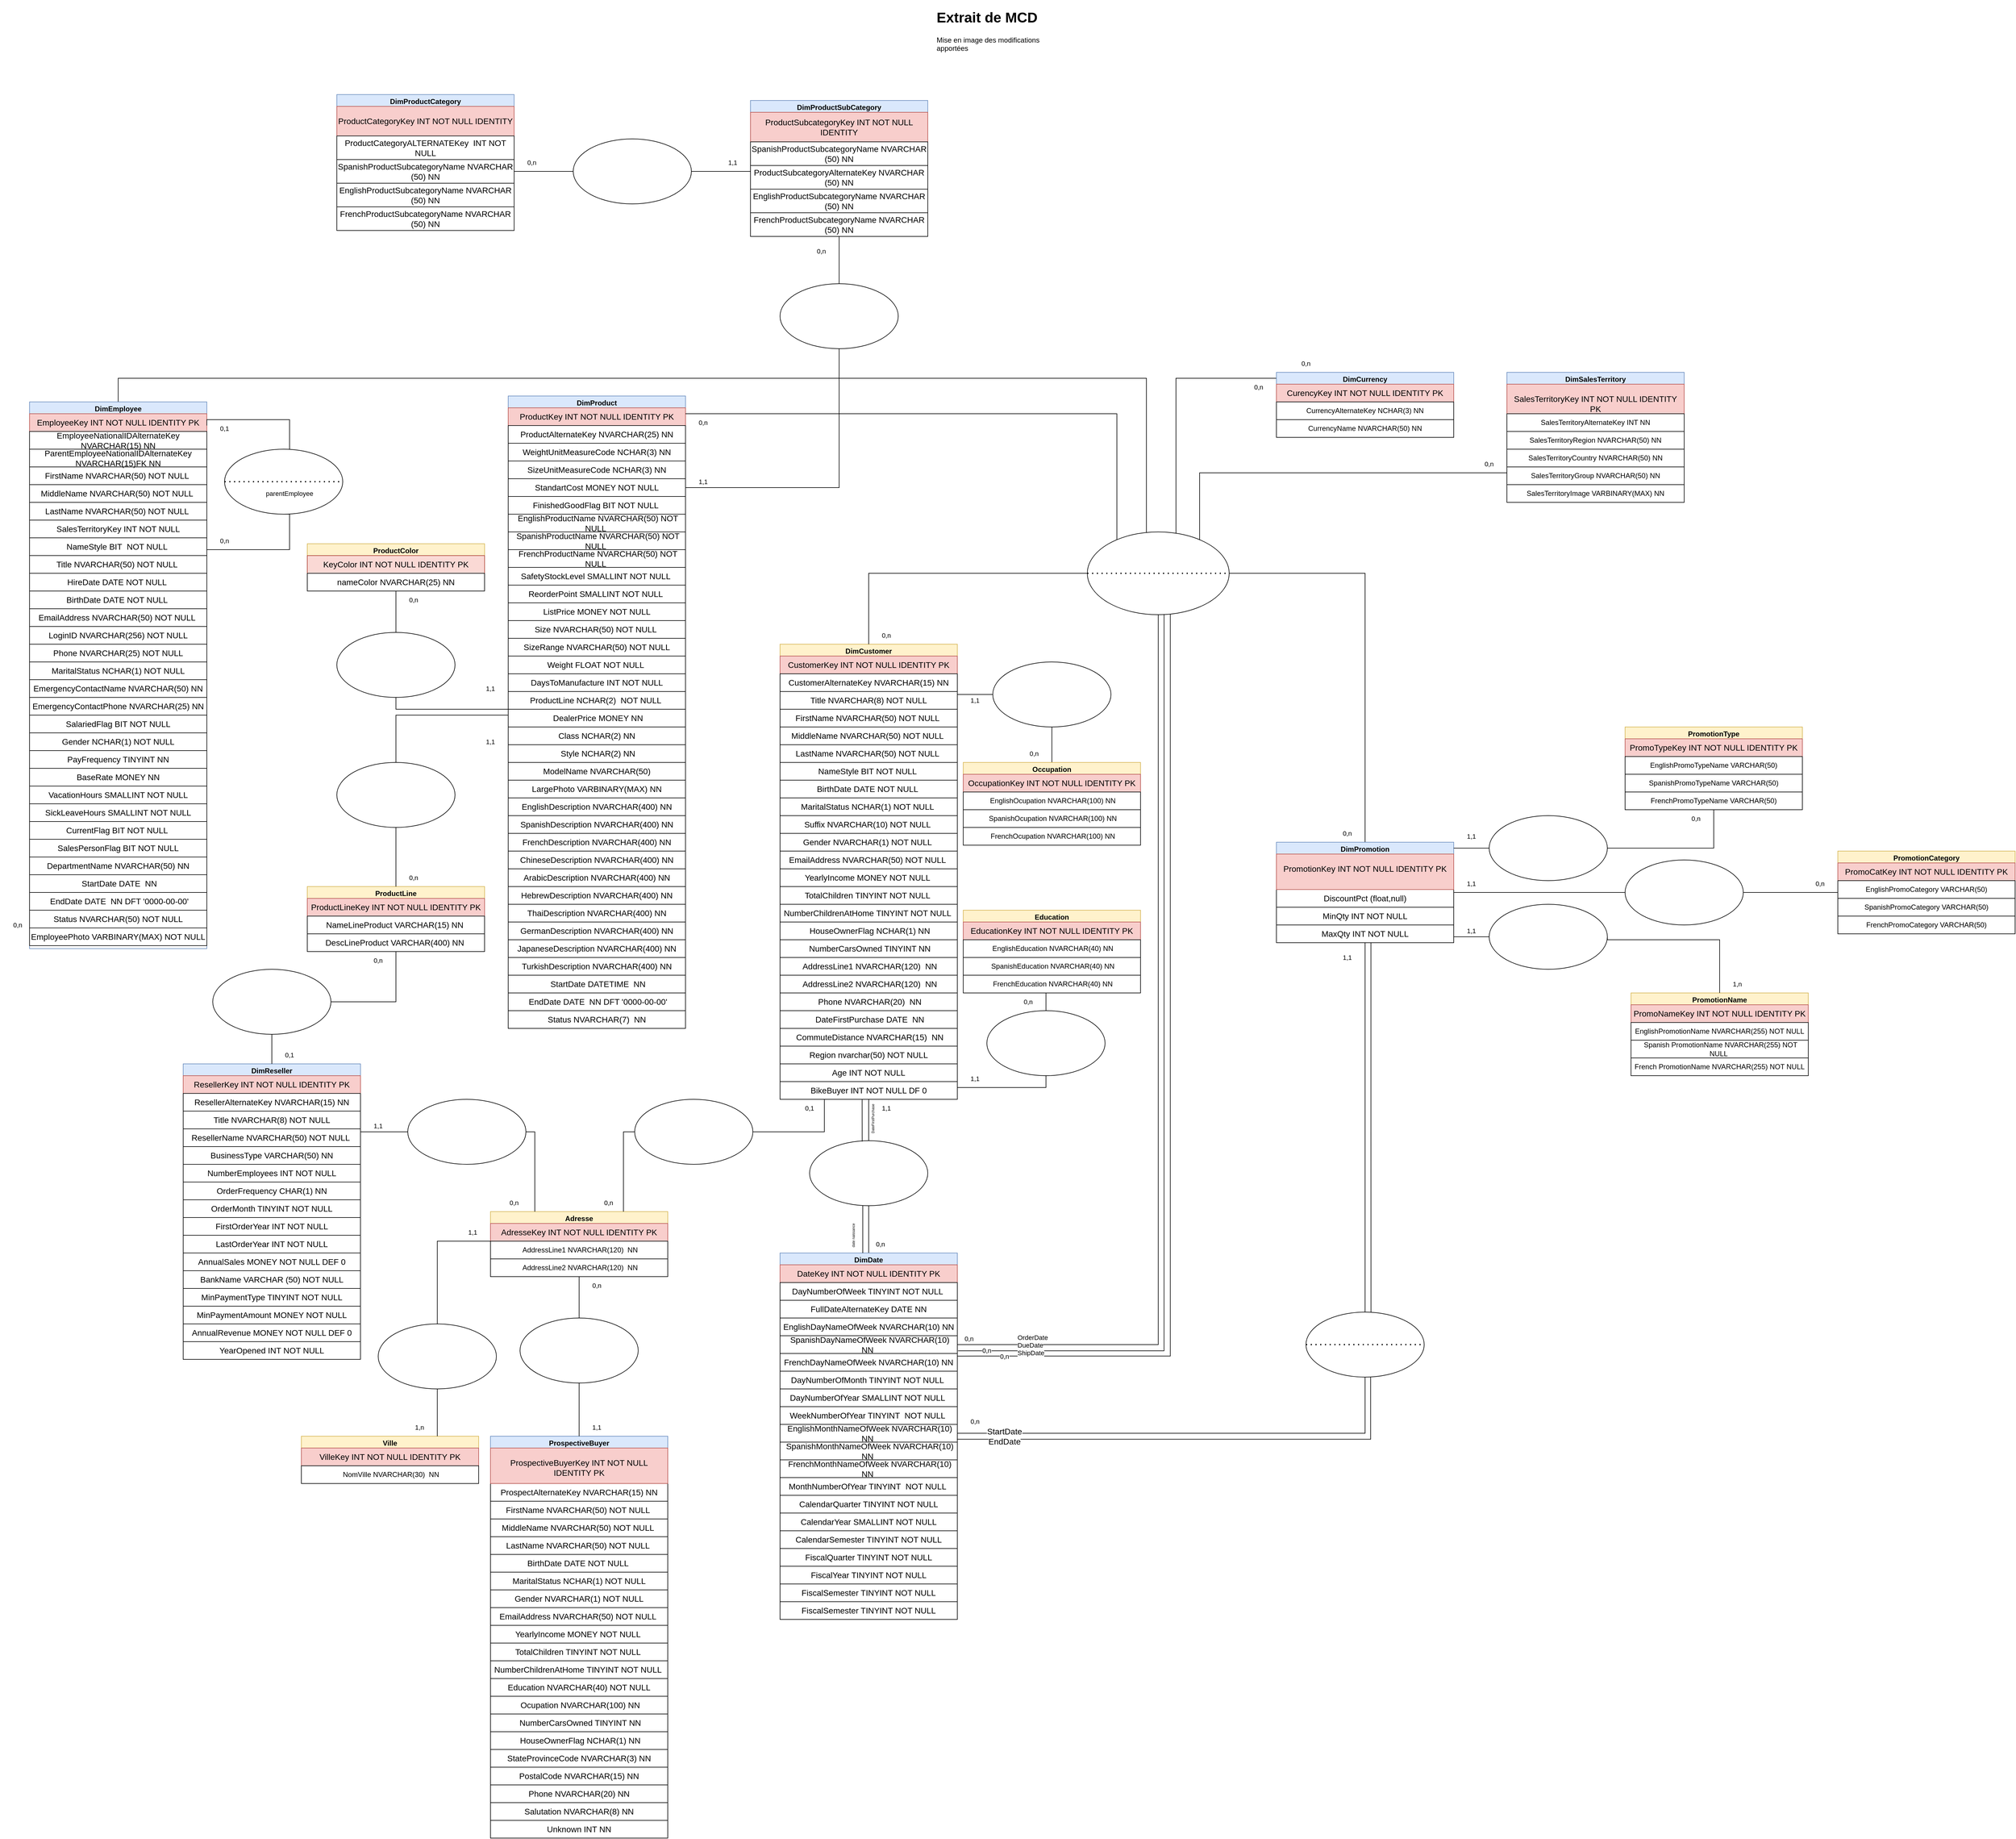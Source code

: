 <mxfile version="20.8.10" type="device"><diagram name="Page-1" id="WQ6OQBN13IsvS5KupWz-"><mxGraphModel dx="819" dy="1674" grid="1" gridSize="10" guides="1" tooltips="1" connect="1" arrows="1" fold="1" page="1" pageScale="1" pageWidth="1654" pageHeight="1169" math="0" shadow="0"><root><mxCell id="0"/><mxCell id="1" parent="0"/><mxCell id="z9ht14Bc28J-tpCys0Gv-577" style="edgeStyle=orthogonalEdgeStyle;rounded=0;orthogonalLoop=1;jettySize=auto;html=1;exitX=0.5;exitY=0;exitDx=0;exitDy=0;entryX=1;entryY=0;entryDx=0;entryDy=0;fontSize=14;endArrow=none;endFill=0;" parent="1" source="z9ht14Bc28J-tpCys0Gv-1" target="z9ht14Bc28J-tpCys0Gv-573" edge="1"><mxGeometry relative="1" as="geometry"><Array as="points"><mxPoint x="580" y="30"/><mxPoint x="2320" y="30"/><mxPoint x="2320" y="336"/></Array></mxGeometry></mxCell><mxCell id="z9ht14Bc28J-tpCys0Gv-1" value="DimEmployee" style="swimlane;whiteSpace=wrap;html=1;fillColor=#dae8fc;strokeColor=#6c8ebf;" parent="1" vertex="1"><mxGeometry x="430" y="70" width="300" height="925" as="geometry"/></mxCell><mxCell id="z9ht14Bc28J-tpCys0Gv-2" value="" style="rounded=0;whiteSpace=wrap;html=1;fillColor=#f8cecc;strokeColor=#b85450;" parent="z9ht14Bc28J-tpCys0Gv-1" vertex="1"><mxGeometry y="20" width="300" height="30" as="geometry"/></mxCell><mxCell id="z9ht14Bc28J-tpCys0Gv-3" value="&lt;span style=&quot;color: rgb(0, 0, 0); font-family: Helvetica; font-size: 14px; font-style: normal; font-variant-ligatures: normal; font-variant-caps: normal; font-weight: 400; letter-spacing: normal; orphans: 2; text-indent: 0px; text-transform: none; widows: 2; word-spacing: 0px; -webkit-text-stroke-width: 0px; text-decoration-thickness: initial; text-decoration-style: initial; text-decoration-color: initial; float: none; display: inline !important;&quot;&gt;EmployeeKey INT NOT NULL IDENTITY PK&lt;/span&gt;" style="text;whiteSpace=wrap;html=1;fontSize=14;fillColor=none;align=center;" parent="z9ht14Bc28J-tpCys0Gv-1" vertex="1"><mxGeometry y="20" width="300" height="40" as="geometry"/></mxCell><mxCell id="z9ht14Bc28J-tpCys0Gv-5" value="EmployeeNationalIDAlternateKey NVARCHAR(15) NN" style="rounded=0;whiteSpace=wrap;html=1;labelBackgroundColor=none;fontSize=14;fillColor=none;" parent="z9ht14Bc28J-tpCys0Gv-1" vertex="1"><mxGeometry y="50" width="300" height="30" as="geometry"/></mxCell><mxCell id="z9ht14Bc28J-tpCys0Gv-6" value="ParentEmployeeNationalIDAlternateKey NVARCHAR(15)FK NN" style="rounded=0;whiteSpace=wrap;html=1;labelBackgroundColor=none;fontSize=14;fillColor=none;" parent="z9ht14Bc28J-tpCys0Gv-1" vertex="1"><mxGeometry y="80" width="300" height="30" as="geometry"/></mxCell><mxCell id="z9ht14Bc28J-tpCys0Gv-7" value="FirstName NVARCHAR(50) NOT NULL&amp;nbsp;" style="rounded=0;whiteSpace=wrap;html=1;labelBackgroundColor=none;fontSize=14;fillColor=none;" parent="z9ht14Bc28J-tpCys0Gv-1" vertex="1"><mxGeometry y="110" width="300" height="30" as="geometry"/></mxCell><mxCell id="z9ht14Bc28J-tpCys0Gv-8" value="MiddleName NVARCHAR(50) NOT NULL&amp;nbsp;" style="rounded=0;whiteSpace=wrap;html=1;labelBackgroundColor=none;fontSize=14;fillColor=none;" parent="z9ht14Bc28J-tpCys0Gv-1" vertex="1"><mxGeometry y="140" width="300" height="30" as="geometry"/></mxCell><mxCell id="z9ht14Bc28J-tpCys0Gv-9" value="LastName NVARCHAR(50) NOT NULL&amp;nbsp;" style="rounded=0;whiteSpace=wrap;html=1;labelBackgroundColor=none;fontSize=14;fillColor=none;" parent="z9ht14Bc28J-tpCys0Gv-1" vertex="1"><mxGeometry y="170" width="300" height="30" as="geometry"/></mxCell><mxCell id="z9ht14Bc28J-tpCys0Gv-10" value="SalesTerritoryKey INT NOT NULL" style="rounded=0;whiteSpace=wrap;html=1;labelBackgroundColor=none;fontSize=14;fillColor=none;" parent="z9ht14Bc28J-tpCys0Gv-1" vertex="1"><mxGeometry y="200" width="300" height="30" as="geometry"/></mxCell><mxCell id="z9ht14Bc28J-tpCys0Gv-11" value="NameStyle BIT&amp;nbsp; NOT NULL&amp;nbsp;" style="rounded=0;whiteSpace=wrap;html=1;labelBackgroundColor=none;fontSize=14;fillColor=none;" parent="z9ht14Bc28J-tpCys0Gv-1" vertex="1"><mxGeometry y="230" width="300" height="30" as="geometry"/></mxCell><mxCell id="z9ht14Bc28J-tpCys0Gv-12" value="Title NVARCHAR(50) NOT NULL&amp;nbsp;" style="rounded=0;whiteSpace=wrap;html=1;labelBackgroundColor=none;fontSize=14;fillColor=none;" parent="z9ht14Bc28J-tpCys0Gv-1" vertex="1"><mxGeometry y="260" width="300" height="30" as="geometry"/></mxCell><mxCell id="z9ht14Bc28J-tpCys0Gv-13" value="HireDate DATE NOT NULL&amp;nbsp;" style="rounded=0;whiteSpace=wrap;html=1;labelBackgroundColor=none;fontSize=14;fillColor=none;" parent="z9ht14Bc28J-tpCys0Gv-1" vertex="1"><mxGeometry y="290" width="300" height="30" as="geometry"/></mxCell><mxCell id="z9ht14Bc28J-tpCys0Gv-14" value="BirthDate DATE NOT NULL&amp;nbsp;" style="rounded=0;whiteSpace=wrap;html=1;labelBackgroundColor=none;fontSize=14;fillColor=none;" parent="z9ht14Bc28J-tpCys0Gv-1" vertex="1"><mxGeometry y="320" width="300" height="30" as="geometry"/></mxCell><mxCell id="z9ht14Bc28J-tpCys0Gv-15" value="EmailAddress&amp;nbsp;NVARCHAR(50) NOT NULL&amp;nbsp;" style="rounded=0;whiteSpace=wrap;html=1;labelBackgroundColor=none;fontSize=14;fillColor=none;" parent="z9ht14Bc28J-tpCys0Gv-1" vertex="1"><mxGeometry y="350" width="300" height="30" as="geometry"/></mxCell><mxCell id="z9ht14Bc28J-tpCys0Gv-16" value="LoginID NVARCHAR(256) NOT NULL" style="rounded=0;whiteSpace=wrap;html=1;labelBackgroundColor=none;fontSize=14;fillColor=none;" parent="z9ht14Bc28J-tpCys0Gv-1" vertex="1"><mxGeometry y="380" width="300" height="30" as="geometry"/></mxCell><mxCell id="z9ht14Bc28J-tpCys0Gv-17" value="Phone NVARCHAR(25) NOT NULL" style="rounded=0;whiteSpace=wrap;html=1;labelBackgroundColor=none;fontSize=14;fillColor=none;" parent="z9ht14Bc28J-tpCys0Gv-1" vertex="1"><mxGeometry y="410" width="300" height="30" as="geometry"/></mxCell><mxCell id="z9ht14Bc28J-tpCys0Gv-18" value="MaritalStatus NCHAR(1) NOT NULL" style="rounded=0;whiteSpace=wrap;html=1;labelBackgroundColor=none;fontSize=14;fillColor=none;" parent="z9ht14Bc28J-tpCys0Gv-1" vertex="1"><mxGeometry y="440" width="300" height="30" as="geometry"/></mxCell><mxCell id="z9ht14Bc28J-tpCys0Gv-19" value="EmergencyContactName NVARCHAR(50) NN" style="rounded=0;whiteSpace=wrap;html=1;labelBackgroundColor=none;fontSize=14;fillColor=none;" parent="z9ht14Bc28J-tpCys0Gv-1" vertex="1"><mxGeometry y="470" width="300" height="30" as="geometry"/></mxCell><mxCell id="z9ht14Bc28J-tpCys0Gv-20" value="EmergencyContactPhone NVARCHAR(25) NN" style="rounded=0;whiteSpace=wrap;html=1;labelBackgroundColor=none;fontSize=14;fillColor=none;" parent="z9ht14Bc28J-tpCys0Gv-1" vertex="1"><mxGeometry y="500" width="300" height="30" as="geometry"/></mxCell><mxCell id="z9ht14Bc28J-tpCys0Gv-21" value="SalariedFlag BIT NOT NULL" style="rounded=0;whiteSpace=wrap;html=1;labelBackgroundColor=none;fontSize=14;fillColor=none;" parent="z9ht14Bc28J-tpCys0Gv-1" vertex="1"><mxGeometry y="530" width="300" height="30" as="geometry"/></mxCell><mxCell id="z9ht14Bc28J-tpCys0Gv-22" value="Gender NCHAR(1) NOT NULL" style="rounded=0;whiteSpace=wrap;html=1;labelBackgroundColor=none;fontSize=14;fillColor=none;" parent="z9ht14Bc28J-tpCys0Gv-1" vertex="1"><mxGeometry y="560" width="300" height="30" as="geometry"/></mxCell><mxCell id="z9ht14Bc28J-tpCys0Gv-23" value="PayFrequency TINYINT NN" style="rounded=0;whiteSpace=wrap;html=1;labelBackgroundColor=none;fontSize=14;fillColor=none;" parent="z9ht14Bc28J-tpCys0Gv-1" vertex="1"><mxGeometry y="590" width="300" height="30" as="geometry"/></mxCell><mxCell id="z9ht14Bc28J-tpCys0Gv-24" value="BaseRate MONEY NN" style="rounded=0;whiteSpace=wrap;html=1;labelBackgroundColor=none;fontSize=14;fillColor=none;" parent="z9ht14Bc28J-tpCys0Gv-1" vertex="1"><mxGeometry y="620" width="300" height="30" as="geometry"/></mxCell><mxCell id="z9ht14Bc28J-tpCys0Gv-25" value="VacationHours SMALLINT NOT NULL" style="rounded=0;whiteSpace=wrap;html=1;labelBackgroundColor=none;fontSize=14;fillColor=none;" parent="z9ht14Bc28J-tpCys0Gv-1" vertex="1"><mxGeometry y="650" width="300" height="30" as="geometry"/></mxCell><mxCell id="z9ht14Bc28J-tpCys0Gv-26" value="SickLeaveHours SMALLINT NOT NULL" style="rounded=0;whiteSpace=wrap;html=1;labelBackgroundColor=none;fontSize=14;fillColor=none;" parent="z9ht14Bc28J-tpCys0Gv-1" vertex="1"><mxGeometry y="680" width="300" height="30" as="geometry"/></mxCell><mxCell id="z9ht14Bc28J-tpCys0Gv-27" value="CurrentFlag BIT NOT NULL&amp;nbsp;" style="rounded=0;whiteSpace=wrap;html=1;labelBackgroundColor=none;fontSize=14;fillColor=none;" parent="z9ht14Bc28J-tpCys0Gv-1" vertex="1"><mxGeometry y="710" width="300" height="30" as="geometry"/></mxCell><mxCell id="z9ht14Bc28J-tpCys0Gv-28" value="SalesPersonFlag BIT NOT NULL" style="rounded=0;whiteSpace=wrap;html=1;labelBackgroundColor=none;fontSize=14;fillColor=none;" parent="z9ht14Bc28J-tpCys0Gv-1" vertex="1"><mxGeometry y="740" width="300" height="30" as="geometry"/></mxCell><mxCell id="z9ht14Bc28J-tpCys0Gv-29" value="DepartmentName NVARCHAR(50) NN" style="rounded=0;whiteSpace=wrap;html=1;labelBackgroundColor=none;fontSize=14;fillColor=none;" parent="z9ht14Bc28J-tpCys0Gv-1" vertex="1"><mxGeometry y="770" width="300" height="30" as="geometry"/></mxCell><mxCell id="z9ht14Bc28J-tpCys0Gv-30" value="&amp;nbsp;StartDate DATE&amp;nbsp; NN" style="rounded=0;whiteSpace=wrap;html=1;labelBackgroundColor=none;fontSize=14;fillColor=none;" parent="z9ht14Bc28J-tpCys0Gv-1" vertex="1"><mxGeometry y="800" width="300" height="30" as="geometry"/></mxCell><mxCell id="z9ht14Bc28J-tpCys0Gv-31" value="&amp;nbsp;EndDate DATE&amp;nbsp; NN DFT '0000-00-00'" style="rounded=0;whiteSpace=wrap;html=1;labelBackgroundColor=none;fontSize=14;fillColor=none;" parent="z9ht14Bc28J-tpCys0Gv-1" vertex="1"><mxGeometry y="830" width="300" height="30" as="geometry"/></mxCell><mxCell id="z9ht14Bc28J-tpCys0Gv-32" value="Status NVARCHAR(50) NOT NULL" style="rounded=0;whiteSpace=wrap;html=1;labelBackgroundColor=none;fontSize=14;fillColor=none;" parent="z9ht14Bc28J-tpCys0Gv-1" vertex="1"><mxGeometry y="860" width="300" height="30" as="geometry"/></mxCell><mxCell id="z9ht14Bc28J-tpCys0Gv-33" value="EmployeePhoto VARBINARY(MAX) NOT NULL" style="rounded=0;whiteSpace=wrap;html=1;labelBackgroundColor=none;fontSize=14;fillColor=none;" parent="z9ht14Bc28J-tpCys0Gv-1" vertex="1"><mxGeometry y="890" width="300" height="30" as="geometry"/></mxCell><mxCell id="z9ht14Bc28J-tpCys0Gv-39" style="edgeStyle=orthogonalEdgeStyle;rounded=0;orthogonalLoop=1;jettySize=auto;html=1;exitX=0.5;exitY=1;exitDx=0;exitDy=0;endArrow=none;endFill=0;entryX=1;entryY=0.75;entryDx=0;entryDy=0;" parent="1" source="z9ht14Bc28J-tpCys0Gv-36" target="z9ht14Bc28J-tpCys0Gv-10" edge="1"><mxGeometry relative="1" as="geometry"><mxPoint x="880" y="320" as="targetPoint"/><Array as="points"><mxPoint x="870" y="260"/><mxPoint x="870" y="320"/><mxPoint x="730" y="320"/></Array></mxGeometry></mxCell><mxCell id="z9ht14Bc28J-tpCys0Gv-36" value="" style="ellipse;whiteSpace=wrap;html=1;" parent="1" vertex="1"><mxGeometry x="760" y="150" width="200" height="110" as="geometry"/></mxCell><mxCell id="z9ht14Bc28J-tpCys0Gv-38" style="edgeStyle=orthogonalEdgeStyle;rounded=0;orthogonalLoop=1;jettySize=auto;html=1;endArrow=none;endFill=0;exitX=1;exitY=0.5;exitDx=0;exitDy=0;" parent="1" source="z9ht14Bc28J-tpCys0Gv-3" target="z9ht14Bc28J-tpCys0Gv-36" edge="1"><mxGeometry relative="1" as="geometry"><mxPoint x="870" y="110" as="sourcePoint"/><Array as="points"><mxPoint x="730" y="100"/><mxPoint x="870" y="100"/></Array></mxGeometry></mxCell><mxCell id="z9ht14Bc28J-tpCys0Gv-40" value="DimProduct" style="swimlane;whiteSpace=wrap;html=1;fillColor=#dae8fc;strokeColor=#6c8ebf;" parent="1" vertex="1"><mxGeometry x="1240" y="60" width="300" height="1070" as="geometry"/></mxCell><mxCell id="z9ht14Bc28J-tpCys0Gv-41" value="" style="rounded=0;whiteSpace=wrap;html=1;fillColor=#f8cecc;strokeColor=#b85450;" parent="z9ht14Bc28J-tpCys0Gv-40" vertex="1"><mxGeometry y="20" width="300" height="30" as="geometry"/></mxCell><mxCell id="z9ht14Bc28J-tpCys0Gv-42" value="&lt;span style=&quot;color: rgb(0, 0, 0); font-family: Helvetica; font-size: 14px; font-style: normal; font-variant-ligatures: normal; font-variant-caps: normal; font-weight: 400; letter-spacing: normal; orphans: 2; text-indent: 0px; text-transform: none; widows: 2; word-spacing: 0px; -webkit-text-stroke-width: 0px; text-decoration-thickness: initial; text-decoration-style: initial; text-decoration-color: initial; float: none; display: inline !important;&quot;&gt;ProductKey INT NOT NULL IDENTITY PK&lt;/span&gt;" style="text;whiteSpace=wrap;html=1;fontSize=14;fillColor=none;align=center;" parent="z9ht14Bc28J-tpCys0Gv-40" vertex="1"><mxGeometry y="20" width="300" height="40" as="geometry"/></mxCell><mxCell id="z9ht14Bc28J-tpCys0Gv-44" value="ProductAlternateKey NVARCHAR(25) NN" style="rounded=0;whiteSpace=wrap;html=1;labelBackgroundColor=none;fontSize=14;fillColor=none;" parent="z9ht14Bc28J-tpCys0Gv-40" vertex="1"><mxGeometry y="50" width="300" height="30" as="geometry"/></mxCell><mxCell id="z9ht14Bc28J-tpCys0Gv-45" value="WeightUnitMeasureCode NCHAR(3) NN" style="rounded=0;whiteSpace=wrap;html=1;labelBackgroundColor=none;fontSize=14;fillColor=none;" parent="z9ht14Bc28J-tpCys0Gv-40" vertex="1"><mxGeometry y="80" width="300" height="30" as="geometry"/></mxCell><mxCell id="z9ht14Bc28J-tpCys0Gv-46" value="SizeUnitMeasureCode NCHAR(3) NN" style="rounded=0;whiteSpace=wrap;html=1;labelBackgroundColor=none;fontSize=14;fillColor=none;" parent="z9ht14Bc28J-tpCys0Gv-40" vertex="1"><mxGeometry y="110" width="300" height="30" as="geometry"/></mxCell><mxCell id="z9ht14Bc28J-tpCys0Gv-47" value="StandartCost MONEY NOT NULL" style="rounded=0;whiteSpace=wrap;html=1;labelBackgroundColor=none;fontSize=14;fillColor=none;" parent="z9ht14Bc28J-tpCys0Gv-40" vertex="1"><mxGeometry y="140" width="300" height="30" as="geometry"/></mxCell><mxCell id="z9ht14Bc28J-tpCys0Gv-48" value="FinishedGoodFlag BIT NOT NULL&amp;nbsp;" style="rounded=0;whiteSpace=wrap;html=1;labelBackgroundColor=none;fontSize=14;fillColor=none;" parent="z9ht14Bc28J-tpCys0Gv-40" vertex="1"><mxGeometry y="170" width="300" height="30" as="geometry"/></mxCell><mxCell id="z9ht14Bc28J-tpCys0Gv-49" value="ProductLine NCHAR(2)&amp;nbsp; NOT NULL&amp;nbsp;" style="rounded=0;whiteSpace=wrap;html=1;labelBackgroundColor=none;fontSize=14;fillColor=none;" parent="z9ht14Bc28J-tpCys0Gv-40" vertex="1"><mxGeometry y="500" width="300" height="30" as="geometry"/></mxCell><mxCell id="z9ht14Bc28J-tpCys0Gv-50" value="DaysToManufacture INT NOT NULL" style="rounded=0;whiteSpace=wrap;html=1;labelBackgroundColor=none;fontSize=14;fillColor=none;" parent="z9ht14Bc28J-tpCys0Gv-40" vertex="1"><mxGeometry y="470" width="300" height="30" as="geometry"/></mxCell><mxCell id="z9ht14Bc28J-tpCys0Gv-51" value="ReorderPoint SMALLINT NOT NULL&amp;nbsp;" style="rounded=0;whiteSpace=wrap;html=1;labelBackgroundColor=none;fontSize=14;fillColor=none;" parent="z9ht14Bc28J-tpCys0Gv-40" vertex="1"><mxGeometry y="320" width="300" height="30" as="geometry"/></mxCell><mxCell id="z9ht14Bc28J-tpCys0Gv-53" value="SafetyStockLevel SMALLINT NOT NULL&amp;nbsp;" style="rounded=0;whiteSpace=wrap;html=1;labelBackgroundColor=none;fontSize=14;fillColor=none;" parent="z9ht14Bc28J-tpCys0Gv-40" vertex="1"><mxGeometry y="290" width="300" height="30" as="geometry"/></mxCell><mxCell id="z9ht14Bc28J-tpCys0Gv-54" value="Weight FLOAT NOT NULL&amp;nbsp;" style="rounded=0;whiteSpace=wrap;html=1;labelBackgroundColor=none;fontSize=14;fillColor=none;" parent="z9ht14Bc28J-tpCys0Gv-40" vertex="1"><mxGeometry y="440" width="300" height="30" as="geometry"/></mxCell><mxCell id="z9ht14Bc28J-tpCys0Gv-55" value="ListPrice MONEY NOT NULL" style="rounded=0;whiteSpace=wrap;html=1;labelBackgroundColor=none;fontSize=14;fillColor=none;" parent="z9ht14Bc28J-tpCys0Gv-40" vertex="1"><mxGeometry y="350" width="300" height="30" as="geometry"/></mxCell><mxCell id="z9ht14Bc28J-tpCys0Gv-56" value="Size NVARCHAR(50) NOT NULL&amp;nbsp;" style="rounded=0;whiteSpace=wrap;html=1;labelBackgroundColor=none;fontSize=14;fillColor=none;" parent="z9ht14Bc28J-tpCys0Gv-40" vertex="1"><mxGeometry y="380" width="300" height="30" as="geometry"/></mxCell><mxCell id="z9ht14Bc28J-tpCys0Gv-57" value="SizeRange NVARCHAR(50) NOT NULL" style="rounded=0;whiteSpace=wrap;html=1;labelBackgroundColor=none;fontSize=14;fillColor=none;" parent="z9ht14Bc28J-tpCys0Gv-40" vertex="1"><mxGeometry y="410" width="300" height="30" as="geometry"/></mxCell><mxCell id="z9ht14Bc28J-tpCys0Gv-61" value="&amp;nbsp;DealerPrice MONEY NN" style="rounded=0;whiteSpace=wrap;html=1;labelBackgroundColor=none;fontSize=14;fillColor=none;" parent="z9ht14Bc28J-tpCys0Gv-40" vertex="1"><mxGeometry y="530" width="300" height="30" as="geometry"/></mxCell><mxCell id="z9ht14Bc28J-tpCys0Gv-62" value="Class NCHAR(2) NN" style="rounded=0;whiteSpace=wrap;html=1;labelBackgroundColor=none;fontSize=14;fillColor=none;" parent="z9ht14Bc28J-tpCys0Gv-40" vertex="1"><mxGeometry y="560" width="300" height="30" as="geometry"/></mxCell><mxCell id="z9ht14Bc28J-tpCys0Gv-63" value="&amp;nbsp;Style NCHAR(2) NN" style="rounded=0;whiteSpace=wrap;html=1;labelBackgroundColor=none;fontSize=14;fillColor=none;" parent="z9ht14Bc28J-tpCys0Gv-40" vertex="1"><mxGeometry y="590" width="300" height="30" as="geometry"/></mxCell><mxCell id="z9ht14Bc28J-tpCys0Gv-64" value="ModelName NVARCHAR(50)" style="rounded=0;whiteSpace=wrap;html=1;labelBackgroundColor=none;fontSize=14;fillColor=none;" parent="z9ht14Bc28J-tpCys0Gv-40" vertex="1"><mxGeometry y="620" width="300" height="30" as="geometry"/></mxCell><mxCell id="z9ht14Bc28J-tpCys0Gv-65" value="LargePhoto VARBINARY(MAX) NN" style="rounded=0;whiteSpace=wrap;html=1;labelBackgroundColor=none;fontSize=14;fillColor=none;" parent="z9ht14Bc28J-tpCys0Gv-40" vertex="1"><mxGeometry y="650" width="300" height="30" as="geometry"/></mxCell><mxCell id="z9ht14Bc28J-tpCys0Gv-66" value="&amp;nbsp;EnglishDescription NVARCHAR(400) NN&amp;nbsp;" style="rounded=0;whiteSpace=wrap;html=1;labelBackgroundColor=none;fontSize=14;fillColor=none;" parent="z9ht14Bc28J-tpCys0Gv-40" vertex="1"><mxGeometry y="680" width="300" height="30" as="geometry"/></mxCell><mxCell id="z9ht14Bc28J-tpCys0Gv-69" value="&amp;nbsp;ChineseDescription&amp;nbsp;NVARCHAR(400) NN&amp;nbsp;" style="rounded=0;whiteSpace=wrap;html=1;labelBackgroundColor=none;fontSize=14;fillColor=none;" parent="z9ht14Bc28J-tpCys0Gv-40" vertex="1"><mxGeometry y="770" width="300" height="30" as="geometry"/></mxCell><mxCell id="z9ht14Bc28J-tpCys0Gv-70" value="&amp;nbsp;ArabicDescription&amp;nbsp;NVARCHAR(400) NN&amp;nbsp;" style="rounded=0;whiteSpace=wrap;html=1;labelBackgroundColor=none;fontSize=14;fillColor=none;" parent="z9ht14Bc28J-tpCys0Gv-40" vertex="1"><mxGeometry y="800" width="300" height="30" as="geometry"/></mxCell><mxCell id="z9ht14Bc28J-tpCys0Gv-71" value="&amp;nbsp;HebrewDescription&amp;nbsp;NVARCHAR(400) NN&amp;nbsp;" style="rounded=0;whiteSpace=wrap;html=1;labelBackgroundColor=none;fontSize=14;fillColor=none;" parent="z9ht14Bc28J-tpCys0Gv-40" vertex="1"><mxGeometry y="830" width="300" height="30" as="geometry"/></mxCell><mxCell id="z9ht14Bc28J-tpCys0Gv-72" value="&amp;nbsp;ThaiDescription&amp;nbsp;NVARCHAR(400) NN&amp;nbsp;" style="rounded=0;whiteSpace=wrap;html=1;labelBackgroundColor=none;fontSize=14;fillColor=none;" parent="z9ht14Bc28J-tpCys0Gv-40" vertex="1"><mxGeometry y="860" width="300" height="30" as="geometry"/></mxCell><mxCell id="z9ht14Bc28J-tpCys0Gv-58" value="&amp;nbsp;EnglishProductName NVARCHAR(50) NOT NULL&amp;nbsp;" style="rounded=0;whiteSpace=wrap;html=1;labelBackgroundColor=none;fontSize=14;fillColor=none;" parent="z9ht14Bc28J-tpCys0Gv-40" vertex="1"><mxGeometry y="200" width="300" height="30" as="geometry"/></mxCell><mxCell id="z9ht14Bc28J-tpCys0Gv-74" value="&amp;nbsp;SpanishProductName NVARCHAR(50) NOT NULL&amp;nbsp;" style="rounded=0;whiteSpace=wrap;html=1;labelBackgroundColor=none;fontSize=14;fillColor=none;" parent="z9ht14Bc28J-tpCys0Gv-40" vertex="1"><mxGeometry y="230" width="300" height="30" as="geometry"/></mxCell><mxCell id="z9ht14Bc28J-tpCys0Gv-75" value="&amp;nbsp;FrenchProductName NVARCHAR(50) NOT NULL&amp;nbsp;" style="rounded=0;whiteSpace=wrap;html=1;labelBackgroundColor=none;fontSize=14;fillColor=none;" parent="z9ht14Bc28J-tpCys0Gv-40" vertex="1"><mxGeometry y="260" width="300" height="30" as="geometry"/></mxCell><mxCell id="z9ht14Bc28J-tpCys0Gv-100" value="&amp;nbsp;SpanishDescription&amp;nbsp;NVARCHAR(400) NN&amp;nbsp;" style="rounded=0;whiteSpace=wrap;html=1;labelBackgroundColor=none;fontSize=14;fillColor=none;" parent="z9ht14Bc28J-tpCys0Gv-40" vertex="1"><mxGeometry y="710" width="300" height="30" as="geometry"/></mxCell><mxCell id="z9ht14Bc28J-tpCys0Gv-101" value="&amp;nbsp;FrenchDescription&amp;nbsp;NVARCHAR(400) NN&amp;nbsp;" style="rounded=0;whiteSpace=wrap;html=1;labelBackgroundColor=none;fontSize=14;fillColor=none;" parent="z9ht14Bc28J-tpCys0Gv-40" vertex="1"><mxGeometry y="740" width="300" height="30" as="geometry"/></mxCell><mxCell id="z9ht14Bc28J-tpCys0Gv-73" value="&amp;nbsp;GermanDescription&amp;nbsp;NVARCHAR(400) NN&amp;nbsp;" style="rounded=0;whiteSpace=wrap;html=1;labelBackgroundColor=none;fontSize=14;fillColor=none;" parent="z9ht14Bc28J-tpCys0Gv-40" vertex="1"><mxGeometry y="890" width="300" height="30" as="geometry"/></mxCell><mxCell id="z9ht14Bc28J-tpCys0Gv-67" value="&amp;nbsp;JapaneseDescription&amp;nbsp;NVARCHAR(400) NN&amp;nbsp;" style="rounded=0;whiteSpace=wrap;html=1;labelBackgroundColor=none;fontSize=14;fillColor=none;" parent="z9ht14Bc28J-tpCys0Gv-40" vertex="1"><mxGeometry y="920" width="300" height="30" as="geometry"/></mxCell><mxCell id="z9ht14Bc28J-tpCys0Gv-68" value="&amp;nbsp;TurkishDescription&amp;nbsp;NVARCHAR(400) NN&amp;nbsp;" style="rounded=0;whiteSpace=wrap;html=1;labelBackgroundColor=none;fontSize=14;fillColor=none;" parent="z9ht14Bc28J-tpCys0Gv-40" vertex="1"><mxGeometry y="950" width="300" height="30" as="geometry"/></mxCell><mxCell id="z9ht14Bc28J-tpCys0Gv-102" value="&amp;nbsp;StartDate DATETIME&amp;nbsp; NN" style="rounded=0;whiteSpace=wrap;html=1;labelBackgroundColor=none;fontSize=14;fillColor=none;" parent="z9ht14Bc28J-tpCys0Gv-40" vertex="1"><mxGeometry y="980" width="300" height="30" as="geometry"/></mxCell><mxCell id="z9ht14Bc28J-tpCys0Gv-103" value="&amp;nbsp;EndDate DATE&amp;nbsp; NN DFT '0000-00-00'" style="rounded=0;whiteSpace=wrap;html=1;labelBackgroundColor=none;fontSize=14;fillColor=none;" parent="z9ht14Bc28J-tpCys0Gv-40" vertex="1"><mxGeometry y="1010" width="300" height="30" as="geometry"/></mxCell><mxCell id="z9ht14Bc28J-tpCys0Gv-104" value="&amp;nbsp;Status NVARCHAR(7)&amp;nbsp; NN&amp;nbsp;" style="rounded=0;whiteSpace=wrap;html=1;labelBackgroundColor=none;fontSize=14;fillColor=none;" parent="z9ht14Bc28J-tpCys0Gv-40" vertex="1"><mxGeometry y="1040" width="300" height="30" as="geometry"/></mxCell><mxCell id="z9ht14Bc28J-tpCys0Gv-296" style="edgeStyle=orthogonalEdgeStyle;rounded=0;orthogonalLoop=1;jettySize=auto;html=1;exitX=0.5;exitY=1;exitDx=0;exitDy=0;entryX=0.5;entryY=0;entryDx=0;entryDy=0;fontSize=14;endArrow=none;endFill=0;" parent="1" source="z9ht14Bc28J-tpCys0Gv-93" target="z9ht14Bc28J-tpCys0Gv-97" edge="1"><mxGeometry relative="1" as="geometry"/></mxCell><mxCell id="z9ht14Bc28J-tpCys0Gv-93" value="ProductColor" style="swimlane;whiteSpace=wrap;html=1;fillColor=#fff2cc;strokeColor=#d6b656;" parent="1" vertex="1"><mxGeometry x="900" y="310" width="300" height="80" as="geometry"/></mxCell><mxCell id="z9ht14Bc28J-tpCys0Gv-94" value="&lt;span style=&quot;color: rgb(0, 0, 0); font-family: Helvetica; font-size: 14px; font-style: normal; font-variant-ligatures: normal; font-variant-caps: normal; font-weight: 400; letter-spacing: normal; orphans: 2; text-indent: 0px; text-transform: none; widows: 2; word-spacing: 0px; -webkit-text-stroke-width: 0px; text-decoration-thickness: initial; text-decoration-style: initial; text-decoration-color: initial; float: none; display: inline !important;&quot;&gt;KeyColor INT NOT NULL IDENTITY PK&lt;/span&gt;" style="text;whiteSpace=wrap;html=1;fontSize=14;fillColor=#fad9d5;align=center;strokeColor=#ae4132;" parent="z9ht14Bc28J-tpCys0Gv-93" vertex="1"><mxGeometry y="20" width="300" height="30" as="geometry"/></mxCell><mxCell id="z9ht14Bc28J-tpCys0Gv-95" value="&lt;font style=&quot;font-size: 14px;&quot;&gt;nameColor NVARCHAR(25) NN&lt;/font&gt;" style="rounded=0;whiteSpace=wrap;html=1;" parent="z9ht14Bc28J-tpCys0Gv-93" vertex="1"><mxGeometry y="50" width="300" height="30" as="geometry"/></mxCell><mxCell id="z9ht14Bc28J-tpCys0Gv-297" style="edgeStyle=orthogonalEdgeStyle;rounded=0;orthogonalLoop=1;jettySize=auto;html=1;exitX=0.5;exitY=1;exitDx=0;exitDy=0;fontSize=14;endArrow=none;endFill=0;" parent="1" source="z9ht14Bc28J-tpCys0Gv-97" edge="1"><mxGeometry relative="1" as="geometry"><mxPoint x="1240" y="590" as="targetPoint"/><Array as="points"><mxPoint x="1050" y="590"/><mxPoint x="1240" y="590"/></Array></mxGeometry></mxCell><mxCell id="z9ht14Bc28J-tpCys0Gv-97" value="" style="ellipse;whiteSpace=wrap;html=1;" parent="1" vertex="1"><mxGeometry x="950" y="460" width="200" height="110" as="geometry"/></mxCell><mxCell id="z9ht14Bc28J-tpCys0Gv-225" value="DimReseller" style="swimlane;whiteSpace=wrap;html=1;fillColor=#dae8fc;strokeColor=#6c8ebf;" parent="1" vertex="1"><mxGeometry x="690" y="1190" width="300" height="500" as="geometry"/></mxCell><mxCell id="z9ht14Bc28J-tpCys0Gv-226" value="" style="rounded=0;whiteSpace=wrap;html=1;fillColor=#f8cecc;strokeColor=#b85450;" parent="z9ht14Bc28J-tpCys0Gv-225" vertex="1"><mxGeometry y="20" width="300" height="30" as="geometry"/></mxCell><mxCell id="z9ht14Bc28J-tpCys0Gv-227" value="&lt;span style=&quot;color: rgb(0, 0, 0); font-family: Helvetica; font-size: 14px; font-style: normal; font-variant-ligatures: normal; font-variant-caps: normal; font-weight: 400; letter-spacing: normal; orphans: 2; text-indent: 0px; text-transform: none; widows: 2; word-spacing: 0px; -webkit-text-stroke-width: 0px; text-decoration-thickness: initial; text-decoration-style: initial; text-decoration-color: initial; float: none; display: inline !important;&quot;&gt;ResellerKey INT NOT NULL IDENTITY PK&lt;/span&gt;" style="text;whiteSpace=wrap;html=1;fontSize=14;fillColor=none;align=center;" parent="z9ht14Bc28J-tpCys0Gv-225" vertex="1"><mxGeometry y="20" width="300" height="40" as="geometry"/></mxCell><mxCell id="z9ht14Bc28J-tpCys0Gv-228" value="ResellerAlternateKey NVARCHAR(15) NN" style="rounded=0;whiteSpace=wrap;html=1;labelBackgroundColor=none;fontSize=14;fillColor=none;" parent="z9ht14Bc28J-tpCys0Gv-225" vertex="1"><mxGeometry y="50" width="300" height="30" as="geometry"/></mxCell><mxCell id="z9ht14Bc28J-tpCys0Gv-229" value="Title NVARCHAR(8) NOT NULL" style="rounded=0;whiteSpace=wrap;html=1;labelBackgroundColor=none;fontSize=14;fillColor=none;" parent="z9ht14Bc28J-tpCys0Gv-225" vertex="1"><mxGeometry y="80" width="300" height="30" as="geometry"/></mxCell><mxCell id="z9ht14Bc28J-tpCys0Gv-232" value="ResellerName NVARCHAR(50) NOT NULL&amp;nbsp;" style="rounded=0;whiteSpace=wrap;html=1;labelBackgroundColor=none;fontSize=14;fillColor=none;" parent="z9ht14Bc28J-tpCys0Gv-225" vertex="1"><mxGeometry y="110" width="300" height="30" as="geometry"/></mxCell><mxCell id="z9ht14Bc28J-tpCys0Gv-233" value="BusinessType VARCHAR(50) NN" style="rounded=0;whiteSpace=wrap;html=1;labelBackgroundColor=none;fontSize=14;fillColor=none;" parent="z9ht14Bc28J-tpCys0Gv-225" vertex="1"><mxGeometry y="140" width="300" height="30" as="geometry"/></mxCell><mxCell id="z9ht14Bc28J-tpCys0Gv-234" value="NumberEmployees INT NOT NULL" style="rounded=0;whiteSpace=wrap;html=1;labelBackgroundColor=none;fontSize=14;fillColor=none;" parent="z9ht14Bc28J-tpCys0Gv-225" vertex="1"><mxGeometry y="170" width="300" height="30" as="geometry"/></mxCell><mxCell id="z9ht14Bc28J-tpCys0Gv-235" value="OrderFrequency CHAR(1) NN" style="rounded=0;whiteSpace=wrap;html=1;labelBackgroundColor=none;fontSize=14;fillColor=none;" parent="z9ht14Bc28J-tpCys0Gv-225" vertex="1"><mxGeometry y="200" width="300" height="30" as="geometry"/></mxCell><mxCell id="z9ht14Bc28J-tpCys0Gv-236" value="OrderMonth TINYINT NOT NULL" style="rounded=0;whiteSpace=wrap;html=1;labelBackgroundColor=none;fontSize=14;fillColor=none;" parent="z9ht14Bc28J-tpCys0Gv-225" vertex="1"><mxGeometry y="230" width="300" height="30" as="geometry"/></mxCell><mxCell id="z9ht14Bc28J-tpCys0Gv-237" value="FirstOrderYear INT NOT NULL" style="rounded=0;whiteSpace=wrap;html=1;labelBackgroundColor=none;fontSize=14;fillColor=none;" parent="z9ht14Bc28J-tpCys0Gv-225" vertex="1"><mxGeometry y="260" width="300" height="30" as="geometry"/></mxCell><mxCell id="z9ht14Bc28J-tpCys0Gv-238" value="LastOrderYear INT NOT NULL" style="rounded=0;whiteSpace=wrap;html=1;labelBackgroundColor=none;fontSize=14;fillColor=none;" parent="z9ht14Bc28J-tpCys0Gv-225" vertex="1"><mxGeometry y="290" width="300" height="30" as="geometry"/></mxCell><mxCell id="z9ht14Bc28J-tpCys0Gv-239" value="AnnualSales MONEY NOT NULL DEF 0" style="rounded=0;whiteSpace=wrap;html=1;labelBackgroundColor=none;fontSize=14;fillColor=none;" parent="z9ht14Bc28J-tpCys0Gv-225" vertex="1"><mxGeometry y="320" width="300" height="30" as="geometry"/></mxCell><mxCell id="z9ht14Bc28J-tpCys0Gv-240" value="BankName VARCHAR (50) NOT NULL" style="rounded=0;whiteSpace=wrap;html=1;labelBackgroundColor=none;fontSize=14;fillColor=none;" parent="z9ht14Bc28J-tpCys0Gv-225" vertex="1"><mxGeometry y="350" width="300" height="30" as="geometry"/></mxCell><mxCell id="z9ht14Bc28J-tpCys0Gv-241" value="MinPaymentType TINYINT NOT NULL" style="rounded=0;whiteSpace=wrap;html=1;labelBackgroundColor=none;fontSize=14;fillColor=none;" parent="z9ht14Bc28J-tpCys0Gv-225" vertex="1"><mxGeometry y="380" width="300" height="30" as="geometry"/></mxCell><mxCell id="z9ht14Bc28J-tpCys0Gv-242" value="MinPaymentAmount MONEY NOT NULL" style="rounded=0;whiteSpace=wrap;html=1;labelBackgroundColor=none;fontSize=14;fillColor=none;" parent="z9ht14Bc28J-tpCys0Gv-225" vertex="1"><mxGeometry y="410" width="300" height="30" as="geometry"/></mxCell><mxCell id="z9ht14Bc28J-tpCys0Gv-243" value="AnnualRevenue MONEY NOT NULL DEF 0" style="rounded=0;whiteSpace=wrap;html=1;labelBackgroundColor=none;fontSize=14;fillColor=none;" parent="z9ht14Bc28J-tpCys0Gv-225" vertex="1"><mxGeometry y="440" width="300" height="30" as="geometry"/></mxCell><mxCell id="z9ht14Bc28J-tpCys0Gv-244" value="YearOpened INT NOT NULL" style="rounded=0;whiteSpace=wrap;html=1;labelBackgroundColor=none;fontSize=14;fillColor=none;" parent="z9ht14Bc28J-tpCys0Gv-225" vertex="1"><mxGeometry y="470" width="300" height="30" as="geometry"/></mxCell><mxCell id="z9ht14Bc28J-tpCys0Gv-304" style="edgeStyle=orthogonalEdgeStyle;rounded=0;orthogonalLoop=1;jettySize=auto;html=1;exitX=0.5;exitY=1;exitDx=0;exitDy=0;entryX=1;entryY=0.5;entryDx=0;entryDy=0;fontSize=14;endArrow=none;endFill=0;" parent="1" source="z9ht14Bc28J-tpCys0Gv-259" target="z9ht14Bc28J-tpCys0Gv-303" edge="1"><mxGeometry relative="1" as="geometry"><Array as="points"><mxPoint x="1050" y="1085"/></Array></mxGeometry></mxCell><mxCell id="z9ht14Bc28J-tpCys0Gv-259" value="ProductLine" style="swimlane;whiteSpace=wrap;html=1;fillColor=#fff2cc;strokeColor=#d6b656;" parent="1" vertex="1"><mxGeometry x="900" y="890" width="300" height="110" as="geometry"/></mxCell><mxCell id="z9ht14Bc28J-tpCys0Gv-260" value="" style="rounded=0;whiteSpace=wrap;html=1;fillColor=#f8cecc;strokeColor=#b85450;" parent="z9ht14Bc28J-tpCys0Gv-259" vertex="1"><mxGeometry y="20" width="300" height="30" as="geometry"/></mxCell><mxCell id="z9ht14Bc28J-tpCys0Gv-261" value="&lt;span style=&quot;color: rgb(0, 0, 0); font-family: Helvetica; font-size: 14px; font-style: normal; font-variant-ligatures: normal; font-variant-caps: normal; font-weight: 400; letter-spacing: normal; orphans: 2; text-indent: 0px; text-transform: none; widows: 2; word-spacing: 0px; -webkit-text-stroke-width: 0px; text-decoration-thickness: initial; text-decoration-style: initial; text-decoration-color: initial; float: none; display: inline !important;&quot;&gt;ProductLineKey INT NOT NULL IDENTITY PK&lt;/span&gt;" style="text;whiteSpace=wrap;html=1;fontSize=14;fillColor=none;align=center;" parent="z9ht14Bc28J-tpCys0Gv-259" vertex="1"><mxGeometry y="20" width="300" height="40" as="geometry"/></mxCell><mxCell id="z9ht14Bc28J-tpCys0Gv-294" value="&lt;font style=&quot;font-size: 14px;&quot;&gt;NameLineProduct VARCHAR(15) NN&amp;nbsp;&lt;/font&gt;" style="rounded=0;whiteSpace=wrap;html=1;" parent="z9ht14Bc28J-tpCys0Gv-259" vertex="1"><mxGeometry y="50" width="300" height="30" as="geometry"/></mxCell><mxCell id="z9ht14Bc28J-tpCys0Gv-295" value="&lt;font style=&quot;font-size: 14px;&quot;&gt;DescLineProduct VARCHAR(400) NN&amp;nbsp;&lt;/font&gt;" style="rounded=0;whiteSpace=wrap;html=1;" parent="z9ht14Bc28J-tpCys0Gv-259" vertex="1"><mxGeometry y="80" width="300" height="30" as="geometry"/></mxCell><mxCell id="z9ht14Bc28J-tpCys0Gv-302" style="edgeStyle=orthogonalEdgeStyle;rounded=0;orthogonalLoop=1;jettySize=auto;html=1;exitX=0.5;exitY=1;exitDx=0;exitDy=0;entryX=0.5;entryY=0;entryDx=0;entryDy=0;fontSize=14;endArrow=none;endFill=0;" parent="1" source="z9ht14Bc28J-tpCys0Gv-298" target="z9ht14Bc28J-tpCys0Gv-259" edge="1"><mxGeometry relative="1" as="geometry"/></mxCell><mxCell id="z9ht14Bc28J-tpCys0Gv-298" value="" style="ellipse;whiteSpace=wrap;html=1;" parent="1" vertex="1"><mxGeometry x="950" y="680" width="200" height="110" as="geometry"/></mxCell><mxCell id="z9ht14Bc28J-tpCys0Gv-301" style="edgeStyle=orthogonalEdgeStyle;rounded=0;orthogonalLoop=1;jettySize=auto;html=1;exitX=0;exitY=0;exitDx=0;exitDy=0;entryX=0.5;entryY=0;entryDx=0;entryDy=0;fontSize=14;endArrow=none;endFill=0;" parent="1" source="z9ht14Bc28J-tpCys0Gv-62" target="z9ht14Bc28J-tpCys0Gv-298" edge="1"><mxGeometry relative="1" as="geometry"/></mxCell><mxCell id="z9ht14Bc28J-tpCys0Gv-305" style="edgeStyle=orthogonalEdgeStyle;rounded=0;orthogonalLoop=1;jettySize=auto;html=1;exitX=0.5;exitY=1;exitDx=0;exitDy=0;entryX=0.5;entryY=0;entryDx=0;entryDy=0;fontSize=14;endArrow=none;endFill=0;" parent="1" source="z9ht14Bc28J-tpCys0Gv-303" target="z9ht14Bc28J-tpCys0Gv-225" edge="1"><mxGeometry relative="1" as="geometry"/></mxCell><mxCell id="z9ht14Bc28J-tpCys0Gv-303" value="" style="ellipse;whiteSpace=wrap;html=1;" parent="1" vertex="1"><mxGeometry x="740" y="1030" width="200" height="110" as="geometry"/></mxCell><mxCell id="z9ht14Bc28J-tpCys0Gv-362" value="DimCustomer" style="swimlane;whiteSpace=wrap;html=1;fillColor=#fff2cc;strokeColor=#d6b656;" parent="1" vertex="1"><mxGeometry x="1700" y="480" width="300" height="770" as="geometry"/></mxCell><mxCell id="z9ht14Bc28J-tpCys0Gv-363" value="" style="rounded=0;whiteSpace=wrap;html=1;fillColor=#f8cecc;strokeColor=#b85450;" parent="z9ht14Bc28J-tpCys0Gv-362" vertex="1"><mxGeometry y="20" width="300" height="30" as="geometry"/></mxCell><mxCell id="z9ht14Bc28J-tpCys0Gv-364" value="&lt;span style=&quot;color: rgb(0, 0, 0); font-family: Helvetica; font-size: 14px; font-style: normal; font-variant-ligatures: normal; font-variant-caps: normal; font-weight: 400; letter-spacing: normal; orphans: 2; text-indent: 0px; text-transform: none; widows: 2; word-spacing: 0px; -webkit-text-stroke-width: 0px; text-decoration-thickness: initial; text-decoration-style: initial; text-decoration-color: initial; float: none; display: inline !important;&quot;&gt;CustomerKey INT NOT NULL IDENTITY PK&lt;/span&gt;" style="text;whiteSpace=wrap;html=1;fontSize=14;fillColor=none;align=center;" parent="z9ht14Bc28J-tpCys0Gv-362" vertex="1"><mxGeometry y="20" width="300" height="40" as="geometry"/></mxCell><mxCell id="z9ht14Bc28J-tpCys0Gv-365" value="CustomerAlternateKey NVARCHAR(15) NN" style="rounded=0;whiteSpace=wrap;html=1;labelBackgroundColor=none;fontSize=14;fillColor=none;" parent="z9ht14Bc28J-tpCys0Gv-362" vertex="1"><mxGeometry y="50" width="300" height="30" as="geometry"/></mxCell><mxCell id="z9ht14Bc28J-tpCys0Gv-366" value="Title NVARCHAR(8) NOT NULL" style="rounded=0;whiteSpace=wrap;html=1;labelBackgroundColor=none;fontSize=14;fillColor=none;" parent="z9ht14Bc28J-tpCys0Gv-362" vertex="1"><mxGeometry y="80" width="300" height="30" as="geometry"/></mxCell><mxCell id="z9ht14Bc28J-tpCys0Gv-367" value="FirstName NVARCHAR(50) NOT NULL&amp;nbsp;" style="rounded=0;whiteSpace=wrap;html=1;labelBackgroundColor=none;fontSize=14;fillColor=none;" parent="z9ht14Bc28J-tpCys0Gv-362" vertex="1"><mxGeometry y="110" width="300" height="30" as="geometry"/></mxCell><mxCell id="z9ht14Bc28J-tpCys0Gv-368" value="MiddleName NVARCHAR(50) NOT NULL&amp;nbsp;" style="rounded=0;whiteSpace=wrap;html=1;labelBackgroundColor=none;fontSize=14;fillColor=none;" parent="z9ht14Bc28J-tpCys0Gv-362" vertex="1"><mxGeometry y="140" width="300" height="30" as="geometry"/></mxCell><mxCell id="z9ht14Bc28J-tpCys0Gv-369" value="LastName NVARCHAR(50) NOT NULL&amp;nbsp;" style="rounded=0;whiteSpace=wrap;html=1;labelBackgroundColor=none;fontSize=14;fillColor=none;" parent="z9ht14Bc28J-tpCys0Gv-362" vertex="1"><mxGeometry y="170" width="300" height="30" as="geometry"/></mxCell><mxCell id="z9ht14Bc28J-tpCys0Gv-370" value="NameStyle BIT NOT NULL&amp;nbsp;" style="rounded=0;whiteSpace=wrap;html=1;labelBackgroundColor=none;fontSize=14;fillColor=none;" parent="z9ht14Bc28J-tpCys0Gv-362" vertex="1"><mxGeometry y="200" width="300" height="30" as="geometry"/></mxCell><mxCell id="z9ht14Bc28J-tpCys0Gv-371" value="BirthDate&amp;nbsp;DATE NOT NULL&amp;nbsp;" style="rounded=0;whiteSpace=wrap;html=1;labelBackgroundColor=none;fontSize=14;fillColor=none;" parent="z9ht14Bc28J-tpCys0Gv-362" vertex="1"><mxGeometry y="230" width="300" height="30" as="geometry"/></mxCell><mxCell id="z9ht14Bc28J-tpCys0Gv-372" value="MaritalStatus&amp;nbsp;NCHAR(1) NOT NULL&amp;nbsp;" style="rounded=0;whiteSpace=wrap;html=1;labelBackgroundColor=none;fontSize=14;fillColor=none;" parent="z9ht14Bc28J-tpCys0Gv-362" vertex="1"><mxGeometry y="260" width="300" height="30" as="geometry"/></mxCell><mxCell id="z9ht14Bc28J-tpCys0Gv-373" value="Suffix NVARCHAR(10) NOT NULL&amp;nbsp;" style="rounded=0;whiteSpace=wrap;html=1;labelBackgroundColor=none;fontSize=14;fillColor=none;" parent="z9ht14Bc28J-tpCys0Gv-362" vertex="1"><mxGeometry y="290" width="300" height="30" as="geometry"/></mxCell><mxCell id="z9ht14Bc28J-tpCys0Gv-374" value="Gender NVARCHAR(1) NOT NULL&amp;nbsp;" style="rounded=0;whiteSpace=wrap;html=1;labelBackgroundColor=none;fontSize=14;fillColor=none;" parent="z9ht14Bc28J-tpCys0Gv-362" vertex="1"><mxGeometry y="320" width="300" height="30" as="geometry"/></mxCell><mxCell id="z9ht14Bc28J-tpCys0Gv-375" value="EmailAddress&amp;nbsp;NVARCHAR(50) NOT NULL&amp;nbsp;" style="rounded=0;whiteSpace=wrap;html=1;labelBackgroundColor=none;fontSize=14;fillColor=none;" parent="z9ht14Bc28J-tpCys0Gv-362" vertex="1"><mxGeometry y="350" width="300" height="30" as="geometry"/></mxCell><mxCell id="z9ht14Bc28J-tpCys0Gv-376" value="YearlyIncome&amp;nbsp;MONEY NOT NULL&amp;nbsp;" style="rounded=0;whiteSpace=wrap;html=1;labelBackgroundColor=none;fontSize=14;fillColor=none;" parent="z9ht14Bc28J-tpCys0Gv-362" vertex="1"><mxGeometry y="380" width="300" height="30" as="geometry"/></mxCell><mxCell id="z9ht14Bc28J-tpCys0Gv-377" value="TotalChildren TINYINT NOT NULL&amp;nbsp;" style="rounded=0;whiteSpace=wrap;html=1;labelBackgroundColor=none;fontSize=14;fillColor=none;" parent="z9ht14Bc28J-tpCys0Gv-362" vertex="1"><mxGeometry y="410" width="300" height="30" as="geometry"/></mxCell><mxCell id="z9ht14Bc28J-tpCys0Gv-378" value="NumberChildrenAtHome&amp;nbsp;TINYINT NOT NULL&amp;nbsp;" style="rounded=0;whiteSpace=wrap;html=1;labelBackgroundColor=none;fontSize=14;fillColor=none;" parent="z9ht14Bc28J-tpCys0Gv-362" vertex="1"><mxGeometry y="440" width="300" height="30" as="geometry"/></mxCell><mxCell id="z9ht14Bc28J-tpCys0Gv-385" value="&amp;nbsp;HouseOwnerFlag NCHAR(1)&lt;span style=&quot;background-color: initial;&quot;&gt;&amp;nbsp;NN&lt;/span&gt;" style="rounded=0;whiteSpace=wrap;html=1;labelBackgroundColor=none;fontSize=14;fillColor=none;" parent="z9ht14Bc28J-tpCys0Gv-362" vertex="1"><mxGeometry y="470" width="300" height="30" as="geometry"/></mxCell><mxCell id="z9ht14Bc28J-tpCys0Gv-386" value="&amp;nbsp;NumberCarsOwned TINYINT NN" style="rounded=0;whiteSpace=wrap;html=1;labelBackgroundColor=none;fontSize=14;fillColor=none;" parent="z9ht14Bc28J-tpCys0Gv-362" vertex="1"><mxGeometry y="500" width="300" height="30" as="geometry"/></mxCell><mxCell id="z9ht14Bc28J-tpCys0Gv-387" value="&amp;nbsp;AddressLine1 NVARCHAR(120)&amp;nbsp; NN" style="rounded=0;whiteSpace=wrap;html=1;labelBackgroundColor=none;fontSize=14;fillColor=none;" parent="z9ht14Bc28J-tpCys0Gv-362" vertex="1"><mxGeometry y="530" width="300" height="30" as="geometry"/></mxCell><mxCell id="z9ht14Bc28J-tpCys0Gv-388" value="&amp;nbsp;AddressLine2 NVARCHAR(120)&amp;nbsp; NN" style="rounded=0;whiteSpace=wrap;html=1;labelBackgroundColor=none;fontSize=14;fillColor=none;" parent="z9ht14Bc28J-tpCys0Gv-362" vertex="1"><mxGeometry y="560" width="300" height="30" as="geometry"/></mxCell><mxCell id="z9ht14Bc28J-tpCys0Gv-389" value="&amp;nbsp;Phone&amp;nbsp;NVARCHAR(20)&amp;nbsp; NN" style="rounded=0;whiteSpace=wrap;html=1;labelBackgroundColor=none;fontSize=14;fillColor=none;" parent="z9ht14Bc28J-tpCys0Gv-362" vertex="1"><mxGeometry y="590" width="300" height="30" as="geometry"/></mxCell><mxCell id="z9ht14Bc28J-tpCys0Gv-390" value="&amp;nbsp;DateFirstPurchase&amp;nbsp;DATE&amp;nbsp; NN" style="rounded=0;whiteSpace=wrap;html=1;labelBackgroundColor=none;fontSize=14;fillColor=none;" parent="z9ht14Bc28J-tpCys0Gv-362" vertex="1"><mxGeometry y="620" width="300" height="30" as="geometry"/></mxCell><mxCell id="z9ht14Bc28J-tpCys0Gv-391" value="&amp;nbsp;CommuteDistance&amp;nbsp;NVARCHAR(15)&amp;nbsp; NN" style="rounded=0;whiteSpace=wrap;html=1;labelBackgroundColor=none;fontSize=14;fillColor=none;" parent="z9ht14Bc28J-tpCys0Gv-362" vertex="1"><mxGeometry y="650" width="300" height="30" as="geometry"/></mxCell><mxCell id="z9ht14Bc28J-tpCys0Gv-392" value="Region nvarchar(50) NOT NULL" style="rounded=0;whiteSpace=wrap;html=1;labelBackgroundColor=none;fontSize=14;fillColor=none;" parent="z9ht14Bc28J-tpCys0Gv-362" vertex="1"><mxGeometry y="680" width="300" height="30" as="geometry"/></mxCell><mxCell id="z9ht14Bc28J-tpCys0Gv-393" value="Age INT NOT NULL" style="rounded=0;whiteSpace=wrap;html=1;labelBackgroundColor=none;fontSize=14;fillColor=none;" parent="z9ht14Bc28J-tpCys0Gv-362" vertex="1"><mxGeometry y="710" width="300" height="30" as="geometry"/></mxCell><mxCell id="z9ht14Bc28J-tpCys0Gv-394" value="BikeBuyer INT NOT NULL DF 0" style="rounded=0;whiteSpace=wrap;html=1;labelBackgroundColor=none;fontSize=14;fillColor=none;" parent="z9ht14Bc28J-tpCys0Gv-362" vertex="1"><mxGeometry y="740" width="300" height="30" as="geometry"/></mxCell><mxCell id="z9ht14Bc28J-tpCys0Gv-686" style="edgeStyle=orthogonalEdgeStyle;rounded=0;orthogonalLoop=1;jettySize=auto;html=1;exitX=0.5;exitY=0;exitDx=0;exitDy=0;entryX=0.5;entryY=1;entryDx=0;entryDy=0;fontSize=14;endArrow=none;endFill=0;" parent="1" source="z9ht14Bc28J-tpCys0Gv-395" target="z9ht14Bc28J-tpCys0Gv-418" edge="1"><mxGeometry relative="1" as="geometry"/></mxCell><mxCell id="z9ht14Bc28J-tpCys0Gv-395" value="DimDate" style="swimlane;whiteSpace=wrap;html=1;fillColor=#dae8fc;strokeColor=#6c8ebf;" parent="1" vertex="1"><mxGeometry x="1700" y="1510" width="300" height="620" as="geometry"/></mxCell><mxCell id="z9ht14Bc28J-tpCys0Gv-396" value="" style="rounded=0;whiteSpace=wrap;html=1;fillColor=#f8cecc;strokeColor=#b85450;" parent="z9ht14Bc28J-tpCys0Gv-395" vertex="1"><mxGeometry y="20" width="300" height="30" as="geometry"/></mxCell><mxCell id="z9ht14Bc28J-tpCys0Gv-397" value="&lt;span style=&quot;color: rgb(0, 0, 0); font-family: Helvetica; font-size: 14px; font-style: normal; font-variant-ligatures: normal; font-variant-caps: normal; font-weight: 400; letter-spacing: normal; orphans: 2; text-indent: 0px; text-transform: none; widows: 2; word-spacing: 0px; -webkit-text-stroke-width: 0px; text-decoration-thickness: initial; text-decoration-style: initial; text-decoration-color: initial; float: none; display: inline !important;&quot;&gt;DateKey INT NOT NULL IDENTITY PK&lt;/span&gt;" style="text;whiteSpace=wrap;html=1;fontSize=14;fillColor=none;align=center;" parent="z9ht14Bc28J-tpCys0Gv-395" vertex="1"><mxGeometry y="20" width="300" height="40" as="geometry"/></mxCell><mxCell id="z9ht14Bc28J-tpCys0Gv-398" value="&lt;span style=&quot;font-size: 14px;&quot;&gt;DayNumberOfWeek TINYINT NOT NULL&amp;nbsp;&lt;/span&gt;" style="rounded=0;whiteSpace=wrap;html=1;" parent="z9ht14Bc28J-tpCys0Gv-395" vertex="1"><mxGeometry y="50" width="300" height="30" as="geometry"/></mxCell><mxCell id="z9ht14Bc28J-tpCys0Gv-399" value="FullDateAlternateKey DATE NN" style="rounded=0;whiteSpace=wrap;html=1;labelBackgroundColor=none;fontSize=14;fillColor=none;" parent="z9ht14Bc28J-tpCys0Gv-395" vertex="1"><mxGeometry y="80" width="300" height="30" as="geometry"/></mxCell><mxCell id="z9ht14Bc28J-tpCys0Gv-400" value="&amp;nbsp;EnglishDayNameOfWeek NVARCHAR(10) NN&amp;nbsp;" style="rounded=0;whiteSpace=wrap;html=1;labelBackgroundColor=none;fontSize=14;fillColor=none;" parent="z9ht14Bc28J-tpCys0Gv-395" vertex="1"><mxGeometry y="110" width="300" height="30" as="geometry"/></mxCell><mxCell id="z9ht14Bc28J-tpCys0Gv-401" value="&amp;nbsp;SpanishDayNameOfWeek NVARCHAR(10) NN&amp;nbsp;" style="rounded=0;whiteSpace=wrap;html=1;labelBackgroundColor=none;fontSize=14;fillColor=none;" parent="z9ht14Bc28J-tpCys0Gv-395" vertex="1"><mxGeometry y="140" width="300" height="30" as="geometry"/></mxCell><mxCell id="z9ht14Bc28J-tpCys0Gv-402" value="&amp;nbsp;FrenchDayNameOfWeek NVARCHAR(10) NN&amp;nbsp;" style="rounded=0;whiteSpace=wrap;html=1;labelBackgroundColor=none;fontSize=14;fillColor=none;" parent="z9ht14Bc28J-tpCys0Gv-395" vertex="1"><mxGeometry y="170" width="300" height="30" as="geometry"/></mxCell><mxCell id="z9ht14Bc28J-tpCys0Gv-403" value="DayNumberOfMonth TINYINT NOT NULL&amp;nbsp;" style="rounded=0;whiteSpace=wrap;html=1;labelBackgroundColor=none;fontSize=14;fillColor=none;" parent="z9ht14Bc28J-tpCys0Gv-395" vertex="1"><mxGeometry y="200" width="300" height="30" as="geometry"/></mxCell><mxCell id="z9ht14Bc28J-tpCys0Gv-404" value="DayNumberOfYear SMALLINT NOT NULL&amp;nbsp;" style="rounded=0;whiteSpace=wrap;html=1;labelBackgroundColor=none;fontSize=14;fillColor=none;" parent="z9ht14Bc28J-tpCys0Gv-395" vertex="1"><mxGeometry y="230" width="300" height="30" as="geometry"/></mxCell><mxCell id="z9ht14Bc28J-tpCys0Gv-405" value="WeekNumberOfYear TINYINT&amp;nbsp; NOT NULL&amp;nbsp;" style="rounded=0;whiteSpace=wrap;html=1;labelBackgroundColor=none;fontSize=14;fillColor=none;" parent="z9ht14Bc28J-tpCys0Gv-395" vertex="1"><mxGeometry y="260" width="300" height="30" as="geometry"/></mxCell><mxCell id="z9ht14Bc28J-tpCys0Gv-406" value="&amp;nbsp;EnglishMonthNameOfWeek NVARCHAR(10) NN&amp;nbsp;" style="rounded=0;whiteSpace=wrap;html=1;labelBackgroundColor=none;fontSize=14;fillColor=none;" parent="z9ht14Bc28J-tpCys0Gv-395" vertex="1"><mxGeometry y="290" width="300" height="30" as="geometry"/></mxCell><mxCell id="z9ht14Bc28J-tpCys0Gv-407" value="&amp;nbsp;SpanishMonthNameOfWeek NVARCHAR(10) NN&amp;nbsp;" style="rounded=0;whiteSpace=wrap;html=1;labelBackgroundColor=none;fontSize=14;fillColor=none;" parent="z9ht14Bc28J-tpCys0Gv-395" vertex="1"><mxGeometry y="320" width="300" height="30" as="geometry"/></mxCell><mxCell id="z9ht14Bc28J-tpCys0Gv-408" value="&amp;nbsp;FrenchMonthNameOfWeek NVARCHAR(10) NN&amp;nbsp;" style="rounded=0;whiteSpace=wrap;html=1;labelBackgroundColor=none;fontSize=14;fillColor=none;" parent="z9ht14Bc28J-tpCys0Gv-395" vertex="1"><mxGeometry y="350" width="300" height="30" as="geometry"/></mxCell><mxCell id="z9ht14Bc28J-tpCys0Gv-409" value="MonthNumberOfYear TINYINT&amp;nbsp; NOT NULL&amp;nbsp;" style="rounded=0;whiteSpace=wrap;html=1;labelBackgroundColor=none;fontSize=14;fillColor=none;" parent="z9ht14Bc28J-tpCys0Gv-395" vertex="1"><mxGeometry y="380" width="300" height="30" as="geometry"/></mxCell><mxCell id="z9ht14Bc28J-tpCys0Gv-410" value="CalendarQuarter TINYINT NOT NULL" style="rounded=0;whiteSpace=wrap;html=1;labelBackgroundColor=none;fontSize=14;fillColor=none;" parent="z9ht14Bc28J-tpCys0Gv-395" vertex="1"><mxGeometry y="410" width="300" height="30" as="geometry"/></mxCell><mxCell id="z9ht14Bc28J-tpCys0Gv-411" value="CalendarYear SMALLINT NOT NULL" style="rounded=0;whiteSpace=wrap;html=1;labelBackgroundColor=none;fontSize=14;fillColor=none;" parent="z9ht14Bc28J-tpCys0Gv-395" vertex="1"><mxGeometry y="440" width="300" height="30" as="geometry"/></mxCell><mxCell id="z9ht14Bc28J-tpCys0Gv-412" value="CalendarSemester TINYINT NOT NULL" style="rounded=0;whiteSpace=wrap;html=1;labelBackgroundColor=none;fontSize=14;fillColor=none;" parent="z9ht14Bc28J-tpCys0Gv-395" vertex="1"><mxGeometry y="470" width="300" height="30" as="geometry"/></mxCell><mxCell id="z9ht14Bc28J-tpCys0Gv-413" value="FiscalQuarter TINYINT NOT NULL" style="rounded=0;whiteSpace=wrap;html=1;labelBackgroundColor=none;fontSize=14;fillColor=none;" parent="z9ht14Bc28J-tpCys0Gv-395" vertex="1"><mxGeometry y="500" width="300" height="30" as="geometry"/></mxCell><mxCell id="z9ht14Bc28J-tpCys0Gv-414" value="FiscalYear TINYINT NOT NULL" style="rounded=0;whiteSpace=wrap;html=1;labelBackgroundColor=none;fontSize=14;fillColor=none;" parent="z9ht14Bc28J-tpCys0Gv-395" vertex="1"><mxGeometry y="530" width="300" height="30" as="geometry"/></mxCell><mxCell id="z9ht14Bc28J-tpCys0Gv-415" value="FiscalSemester TINYINT NOT NULL" style="rounded=0;whiteSpace=wrap;html=1;labelBackgroundColor=none;fontSize=14;fillColor=none;" parent="z9ht14Bc28J-tpCys0Gv-395" vertex="1"><mxGeometry y="560" width="300" height="30" as="geometry"/></mxCell><mxCell id="z9ht14Bc28J-tpCys0Gv-416" value="FiscalSemester TINYINT NOT NULL" style="rounded=0;whiteSpace=wrap;html=1;labelBackgroundColor=none;fontSize=14;fillColor=none;" parent="z9ht14Bc28J-tpCys0Gv-395" vertex="1"><mxGeometry y="590" width="300" height="30" as="geometry"/></mxCell><mxCell id="z9ht14Bc28J-tpCys0Gv-418" value="" style="ellipse;whiteSpace=wrap;html=1;" parent="1" vertex="1"><mxGeometry x="1750" y="1320" width="200" height="110" as="geometry"/></mxCell><mxCell id="z9ht14Bc28J-tpCys0Gv-420" value="Adresse" style="swimlane;whiteSpace=wrap;html=1;fillColor=#fff2cc;strokeColor=#d6b656;" parent="1" vertex="1"><mxGeometry x="1210" y="1440" width="300" height="110" as="geometry"/></mxCell><mxCell id="z9ht14Bc28J-tpCys0Gv-421" value="" style="rounded=0;whiteSpace=wrap;html=1;fillColor=#f8cecc;strokeColor=#b85450;" parent="z9ht14Bc28J-tpCys0Gv-420" vertex="1"><mxGeometry y="20" width="300" height="30" as="geometry"/></mxCell><mxCell id="z9ht14Bc28J-tpCys0Gv-422" value="&lt;span style=&quot;color: rgb(0, 0, 0); font-family: Helvetica; font-size: 14px; font-style: normal; font-variant-ligatures: normal; font-variant-caps: normal; font-weight: 400; letter-spacing: normal; orphans: 2; text-indent: 0px; text-transform: none; widows: 2; word-spacing: 0px; -webkit-text-stroke-width: 0px; text-decoration-thickness: initial; text-decoration-style: initial; text-decoration-color: initial; float: none; display: inline !important;&quot;&gt;AdresseKey INT NOT NULL IDENTITY PK&lt;/span&gt;" style="text;whiteSpace=wrap;html=1;fontSize=14;fillColor=none;align=center;" parent="z9ht14Bc28J-tpCys0Gv-420" vertex="1"><mxGeometry y="20" width="300" height="40" as="geometry"/></mxCell><mxCell id="z9ht14Bc28J-tpCys0Gv-423" value="&amp;nbsp;AddressLine1 NVARCHAR(120)&amp;nbsp; NN" style="rounded=0;whiteSpace=wrap;html=1;" parent="z9ht14Bc28J-tpCys0Gv-420" vertex="1"><mxGeometry y="50" width="300" height="30" as="geometry"/></mxCell><mxCell id="z9ht14Bc28J-tpCys0Gv-424" value="&amp;nbsp;AddressLine2 NVARCHAR(120)&amp;nbsp; NN" style="rounded=0;whiteSpace=wrap;html=1;" parent="z9ht14Bc28J-tpCys0Gv-420" vertex="1"><mxGeometry y="80" width="300" height="30" as="geometry"/></mxCell><mxCell id="z9ht14Bc28J-tpCys0Gv-427" style="edgeStyle=orthogonalEdgeStyle;rounded=0;orthogonalLoop=1;jettySize=auto;html=1;exitX=1;exitY=0.5;exitDx=0;exitDy=0;entryX=0.25;entryY=0;entryDx=0;entryDy=0;fontSize=14;endArrow=none;endFill=0;" parent="1" source="z9ht14Bc28J-tpCys0Gv-425" target="z9ht14Bc28J-tpCys0Gv-420" edge="1"><mxGeometry relative="1" as="geometry"><Array as="points"><mxPoint x="1285" y="1305"/></Array></mxGeometry></mxCell><mxCell id="z9ht14Bc28J-tpCys0Gv-425" value="" style="ellipse;whiteSpace=wrap;html=1;" parent="1" vertex="1"><mxGeometry x="1070" y="1250" width="200" height="110" as="geometry"/></mxCell><mxCell id="z9ht14Bc28J-tpCys0Gv-426" style="edgeStyle=orthogonalEdgeStyle;rounded=0;orthogonalLoop=1;jettySize=auto;html=1;exitX=1;exitY=0;exitDx=0;exitDy=0;entryX=0;entryY=0.5;entryDx=0;entryDy=0;fontSize=14;endArrow=none;endFill=0;" parent="1" source="z9ht14Bc28J-tpCys0Gv-233" target="z9ht14Bc28J-tpCys0Gv-425" edge="1"><mxGeometry relative="1" as="geometry"/></mxCell><mxCell id="z9ht14Bc28J-tpCys0Gv-431" style="edgeStyle=orthogonalEdgeStyle;rounded=0;orthogonalLoop=1;jettySize=auto;html=1;exitX=0;exitY=0.5;exitDx=0;exitDy=0;entryX=0.75;entryY=0;entryDx=0;entryDy=0;fontSize=14;endArrow=none;endFill=0;" parent="1" source="z9ht14Bc28J-tpCys0Gv-428" target="z9ht14Bc28J-tpCys0Gv-420" edge="1"><mxGeometry relative="1" as="geometry"><Array as="points"><mxPoint x="1435" y="1305"/></Array></mxGeometry></mxCell><mxCell id="z9ht14Bc28J-tpCys0Gv-428" value="" style="ellipse;whiteSpace=wrap;html=1;" parent="1" vertex="1"><mxGeometry x="1454" y="1250" width="200" height="110" as="geometry"/></mxCell><mxCell id="z9ht14Bc28J-tpCys0Gv-432" value="ProspectiveBuyer" style="swimlane;whiteSpace=wrap;html=1;fillColor=#dae8fc;strokeColor=#6c8ebf;" parent="1" vertex="1"><mxGeometry x="1210" y="1820" width="300" height="680" as="geometry"/></mxCell><mxCell id="z9ht14Bc28J-tpCys0Gv-435" value="ProspectAlternateKey NVARCHAR(15) NN" style="rounded=0;whiteSpace=wrap;html=1;labelBackgroundColor=none;fontSize=14;fillColor=none;" parent="z9ht14Bc28J-tpCys0Gv-432" vertex="1"><mxGeometry y="80" width="300" height="30" as="geometry"/></mxCell><mxCell id="z9ht14Bc28J-tpCys0Gv-436" value="FirstName NVARCHAR(50) NOT NULL&amp;nbsp;" style="rounded=0;whiteSpace=wrap;html=1;labelBackgroundColor=none;fontSize=14;fillColor=none;" parent="z9ht14Bc28J-tpCys0Gv-432" vertex="1"><mxGeometry y="110" width="300" height="30" as="geometry"/></mxCell><mxCell id="z9ht14Bc28J-tpCys0Gv-437" value="MiddleName NVARCHAR(50) NOT NULL&amp;nbsp;" style="rounded=0;whiteSpace=wrap;html=1;labelBackgroundColor=none;fontSize=14;fillColor=none;" parent="z9ht14Bc28J-tpCys0Gv-432" vertex="1"><mxGeometry y="140" width="300" height="30" as="geometry"/></mxCell><mxCell id="z9ht14Bc28J-tpCys0Gv-438" value="LastName NVARCHAR(50) NOT NULL&amp;nbsp;" style="rounded=0;whiteSpace=wrap;html=1;labelBackgroundColor=none;fontSize=14;fillColor=none;" parent="z9ht14Bc28J-tpCys0Gv-432" vertex="1"><mxGeometry y="170" width="300" height="30" as="geometry"/></mxCell><mxCell id="z9ht14Bc28J-tpCys0Gv-439" value="BirthDate DATE NOT NULL&amp;nbsp;" style="rounded=0;whiteSpace=wrap;html=1;labelBackgroundColor=none;fontSize=14;fillColor=none;" parent="z9ht14Bc28J-tpCys0Gv-432" vertex="1"><mxGeometry y="200" width="300" height="30" as="geometry"/></mxCell><mxCell id="z9ht14Bc28J-tpCys0Gv-440" value="MaritalStatus NCHAR(1) NOT NULL" style="rounded=0;whiteSpace=wrap;html=1;labelBackgroundColor=none;fontSize=14;fillColor=none;" parent="z9ht14Bc28J-tpCys0Gv-432" vertex="1"><mxGeometry y="230" width="300" height="30" as="geometry"/></mxCell><mxCell id="z9ht14Bc28J-tpCys0Gv-441" value="Gender NVARCHAR(1) NOT NULL" style="rounded=0;whiteSpace=wrap;html=1;labelBackgroundColor=none;fontSize=14;fillColor=none;" parent="z9ht14Bc28J-tpCys0Gv-432" vertex="1"><mxGeometry y="260" width="300" height="30" as="geometry"/></mxCell><mxCell id="z9ht14Bc28J-tpCys0Gv-442" value="EmailAddress&amp;nbsp;NVARCHAR(50) NOT NULL&amp;nbsp;" style="rounded=0;whiteSpace=wrap;html=1;labelBackgroundColor=none;fontSize=14;fillColor=none;" parent="z9ht14Bc28J-tpCys0Gv-432" vertex="1"><mxGeometry y="290" width="300" height="30" as="geometry"/></mxCell><mxCell id="z9ht14Bc28J-tpCys0Gv-443" value="YearlyIncome&amp;nbsp;MONEY NOT NULL&amp;nbsp;" style="rounded=0;whiteSpace=wrap;html=1;labelBackgroundColor=none;fontSize=14;fillColor=none;" parent="z9ht14Bc28J-tpCys0Gv-432" vertex="1"><mxGeometry y="320" width="300" height="30" as="geometry"/></mxCell><mxCell id="z9ht14Bc28J-tpCys0Gv-444" value="TotalChildren TINYINT NOT NULL&amp;nbsp;" style="rounded=0;whiteSpace=wrap;html=1;labelBackgroundColor=none;fontSize=14;fillColor=none;" parent="z9ht14Bc28J-tpCys0Gv-432" vertex="1"><mxGeometry y="350" width="300" height="30" as="geometry"/></mxCell><mxCell id="z9ht14Bc28J-tpCys0Gv-445" value="NumberChildrenAtHome&amp;nbsp;TINYINT NOT NULL&amp;nbsp;" style="rounded=0;whiteSpace=wrap;html=1;labelBackgroundColor=none;fontSize=14;fillColor=none;" parent="z9ht14Bc28J-tpCys0Gv-432" vertex="1"><mxGeometry y="380" width="300" height="30" as="geometry"/></mxCell><mxCell id="z9ht14Bc28J-tpCys0Gv-446" value="&amp;nbsp;Education&amp;nbsp;NVARCHAR(40) NOT NULL&amp;nbsp;" style="rounded=0;whiteSpace=wrap;html=1;labelBackgroundColor=none;fontSize=14;fillColor=none;" parent="z9ht14Bc28J-tpCys0Gv-432" vertex="1"><mxGeometry y="410" width="300" height="30" as="geometry"/></mxCell><mxCell id="z9ht14Bc28J-tpCys0Gv-447" value="&amp;nbsp;Ocupation NVARCHAR(100) NN" style="rounded=0;whiteSpace=wrap;html=1;labelBackgroundColor=none;fontSize=14;fillColor=none;" parent="z9ht14Bc28J-tpCys0Gv-432" vertex="1"><mxGeometry y="440" width="300" height="30" as="geometry"/></mxCell><mxCell id="z9ht14Bc28J-tpCys0Gv-433" value="" style="rounded=0;whiteSpace=wrap;html=1;fillColor=#f8cecc;strokeColor=#b85450;" parent="z9ht14Bc28J-tpCys0Gv-432" vertex="1"><mxGeometry y="20" width="300" height="60" as="geometry"/></mxCell><mxCell id="z9ht14Bc28J-tpCys0Gv-434" value="ProspectiveBuyerKey INT NOT NULL IDENTITY PK" style="text;whiteSpace=wrap;html=1;fontSize=14;fillColor=none;align=center;" parent="z9ht14Bc28J-tpCys0Gv-432" vertex="1"><mxGeometry y="30" width="300" height="60" as="geometry"/></mxCell><mxCell id="z9ht14Bc28J-tpCys0Gv-449" value="&amp;nbsp;NumberCarsOwned TINYINT NN" style="rounded=0;whiteSpace=wrap;html=1;labelBackgroundColor=none;fontSize=14;fillColor=none;" parent="z9ht14Bc28J-tpCys0Gv-432" vertex="1"><mxGeometry y="470" width="300" height="30" as="geometry"/></mxCell><mxCell id="z9ht14Bc28J-tpCys0Gv-448" value="&amp;nbsp;HouseOwnerFlag NCHAR(1)&amp;nbsp;NN" style="rounded=0;whiteSpace=wrap;html=1;labelBackgroundColor=none;fontSize=14;fillColor=none;" parent="z9ht14Bc28J-tpCys0Gv-432" vertex="1"><mxGeometry y="500" width="300" height="30" as="geometry"/></mxCell><mxCell id="z9ht14Bc28J-tpCys0Gv-519" value="StateProvinceCode NVARCHAR(3) NN" style="rounded=0;whiteSpace=wrap;html=1;labelBackgroundColor=none;fontSize=14;fillColor=none;" parent="z9ht14Bc28J-tpCys0Gv-432" vertex="1"><mxGeometry y="530" width="300" height="30" as="geometry"/></mxCell><mxCell id="z9ht14Bc28J-tpCys0Gv-520" value="PostalCode NVARCHAR(15) NN" style="rounded=0;whiteSpace=wrap;html=1;labelBackgroundColor=none;fontSize=14;fillColor=none;" parent="z9ht14Bc28J-tpCys0Gv-432" vertex="1"><mxGeometry y="560" width="300" height="30" as="geometry"/></mxCell><mxCell id="z9ht14Bc28J-tpCys0Gv-521" value="Phone NVARCHAR(20) NN" style="rounded=0;whiteSpace=wrap;html=1;labelBackgroundColor=none;fontSize=14;fillColor=none;" parent="z9ht14Bc28J-tpCys0Gv-432" vertex="1"><mxGeometry y="590" width="300" height="30" as="geometry"/></mxCell><mxCell id="z9ht14Bc28J-tpCys0Gv-522" value="Salutation NVARCHAR(8) NN" style="rounded=0;whiteSpace=wrap;html=1;labelBackgroundColor=none;fontSize=14;fillColor=none;" parent="z9ht14Bc28J-tpCys0Gv-432" vertex="1"><mxGeometry y="620" width="300" height="30" as="geometry"/></mxCell><mxCell id="z9ht14Bc28J-tpCys0Gv-523" value="Unknown INT NN" style="rounded=0;whiteSpace=wrap;html=1;labelBackgroundColor=none;fontSize=14;fillColor=none;" parent="z9ht14Bc28J-tpCys0Gv-432" vertex="1"><mxGeometry y="650" width="300" height="30" as="geometry"/></mxCell><mxCell id="z9ht14Bc28J-tpCys0Gv-451" style="edgeStyle=orthogonalEdgeStyle;rounded=0;orthogonalLoop=1;jettySize=auto;html=1;exitX=0.5;exitY=1;exitDx=0;exitDy=0;entryX=0.5;entryY=0;entryDx=0;entryDy=0;fontSize=14;endArrow=none;endFill=0;" parent="1" source="z9ht14Bc28J-tpCys0Gv-450" target="z9ht14Bc28J-tpCys0Gv-432" edge="1"><mxGeometry relative="1" as="geometry"/></mxCell><mxCell id="z9ht14Bc28J-tpCys0Gv-452" value="" style="edgeStyle=orthogonalEdgeStyle;rounded=0;orthogonalLoop=1;jettySize=auto;html=1;fontSize=14;endArrow=none;endFill=0;" parent="1" source="z9ht14Bc28J-tpCys0Gv-450" target="z9ht14Bc28J-tpCys0Gv-424" edge="1"><mxGeometry relative="1" as="geometry"/></mxCell><mxCell id="z9ht14Bc28J-tpCys0Gv-450" value="" style="ellipse;whiteSpace=wrap;html=1;" parent="1" vertex="1"><mxGeometry x="1260" y="1620" width="200" height="110" as="geometry"/></mxCell><mxCell id="z9ht14Bc28J-tpCys0Gv-654" style="edgeStyle=orthogonalEdgeStyle;rounded=0;orthogonalLoop=1;jettySize=auto;html=1;exitX=1;exitY=0;exitDx=0;exitDy=0;entryX=0;entryY=0.091;entryDx=0;entryDy=0;entryPerimeter=0;fontSize=14;endArrow=none;endFill=0;" parent="1" source="z9ht14Bc28J-tpCys0Gv-573" target="z9ht14Bc28J-tpCys0Gv-646" edge="1"><mxGeometry relative="1" as="geometry"><Array as="points"><mxPoint x="2370" y="336"/><mxPoint x="2370" y="30"/></Array></mxGeometry></mxCell><mxCell id="z9ht14Bc28J-tpCys0Gv-663" style="edgeStyle=orthogonalEdgeStyle;rounded=0;orthogonalLoop=1;jettySize=auto;html=1;entryX=0.5;entryY=1;entryDx=0;entryDy=0;fontSize=14;endArrow=none;endFill=0;" parent="1" source="z9ht14Bc28J-tpCys0Gv-573" target="z9ht14Bc28J-tpCys0Gv-662" edge="1"><mxGeometry relative="1" as="geometry"><Array as="points"><mxPoint x="2410" y="190"/><mxPoint x="3080" y="190"/></Array></mxGeometry></mxCell><mxCell id="z9ht14Bc28J-tpCys0Gv-573" value="" style="ellipse;whiteSpace=wrap;html=1;" parent="1" vertex="1"><mxGeometry x="2220" y="290" width="240" height="140" as="geometry"/></mxCell><mxCell id="z9ht14Bc28J-tpCys0Gv-574" style="edgeStyle=orthogonalEdgeStyle;rounded=0;orthogonalLoop=1;jettySize=auto;html=1;exitX=1;exitY=0.25;exitDx=0;exitDy=0;fontSize=14;endArrow=none;endFill=0;" parent="1" source="z9ht14Bc28J-tpCys0Gv-42" target="z9ht14Bc28J-tpCys0Gv-573" edge="1"><mxGeometry relative="1" as="geometry"><Array as="points"><mxPoint x="2270" y="90"/></Array></mxGeometry></mxCell><mxCell id="z9ht14Bc28J-tpCys0Gv-575" style="edgeStyle=orthogonalEdgeStyle;rounded=0;orthogonalLoop=1;jettySize=auto;html=1;exitX=1;exitY=0.5;exitDx=0;exitDy=0;entryX=0.5;entryY=1;entryDx=0;entryDy=0;fontSize=14;endArrow=none;endFill=0;" parent="1" source="z9ht14Bc28J-tpCys0Gv-401" target="z9ht14Bc28J-tpCys0Gv-573" edge="1"><mxGeometry relative="1" as="geometry"/></mxCell><mxCell id="z9ht14Bc28J-tpCys0Gv-576" style="edgeStyle=orthogonalEdgeStyle;rounded=0;orthogonalLoop=1;jettySize=auto;html=1;exitX=0.5;exitY=0;exitDx=0;exitDy=0;entryX=0;entryY=0.5;entryDx=0;entryDy=0;fontSize=14;endArrow=none;endFill=0;" parent="1" source="z9ht14Bc28J-tpCys0Gv-362" target="z9ht14Bc28J-tpCys0Gv-573" edge="1"><mxGeometry relative="1" as="geometry"/></mxCell><mxCell id="z9ht14Bc28J-tpCys0Gv-645" style="edgeStyle=orthogonalEdgeStyle;rounded=0;orthogonalLoop=1;jettySize=auto;html=1;exitX=0.5;exitY=0;exitDx=0;exitDy=0;entryX=1;entryY=0.5;entryDx=0;entryDy=0;fontSize=14;endArrow=none;endFill=0;" parent="1" source="z9ht14Bc28J-tpCys0Gv-581" target="z9ht14Bc28J-tpCys0Gv-573" edge="1"><mxGeometry relative="1" as="geometry"/></mxCell><mxCell id="z9ht14Bc28J-tpCys0Gv-581" value="DimPromotion" style="swimlane;whiteSpace=wrap;html=1;fillColor=#dae8fc;strokeColor=#6c8ebf;" parent="1" vertex="1"><mxGeometry x="2540" y="815" width="300" height="170" as="geometry"/></mxCell><mxCell id="z9ht14Bc28J-tpCys0Gv-591" value="DiscountPct (float,null)" style="rounded=0;whiteSpace=wrap;html=1;labelBackgroundColor=none;fontSize=14;fillColor=none;" parent="z9ht14Bc28J-tpCys0Gv-581" vertex="1"><mxGeometry y="80" width="300" height="30" as="geometry"/></mxCell><mxCell id="z9ht14Bc28J-tpCys0Gv-595" value="" style="rounded=0;whiteSpace=wrap;html=1;fillColor=#f8cecc;strokeColor=#b85450;" parent="z9ht14Bc28J-tpCys0Gv-581" vertex="1"><mxGeometry y="20" width="300" height="60" as="geometry"/></mxCell><mxCell id="z9ht14Bc28J-tpCys0Gv-596" value="PromotionKey INT NOT NULL IDENTITY PK" style="text;whiteSpace=wrap;html=1;fontSize=14;fillColor=none;align=center;" parent="z9ht14Bc28J-tpCys0Gv-581" vertex="1"><mxGeometry y="30" width="300" height="60" as="geometry"/></mxCell><mxCell id="z9ht14Bc28J-tpCys0Gv-638" value="MinQty INT NOT NULL" style="rounded=0;whiteSpace=wrap;html=1;labelBackgroundColor=none;fontSize=14;fillColor=none;" parent="z9ht14Bc28J-tpCys0Gv-581" vertex="1"><mxGeometry y="110" width="300" height="30" as="geometry"/></mxCell><mxCell id="z9ht14Bc28J-tpCys0Gv-639" value="MaxQty INT NOT NULL" style="rounded=0;whiteSpace=wrap;html=1;labelBackgroundColor=none;fontSize=14;fillColor=none;" parent="z9ht14Bc28J-tpCys0Gv-581" vertex="1"><mxGeometry y="140" width="300" height="30" as="geometry"/></mxCell><mxCell id="z9ht14Bc28J-tpCys0Gv-605" value="PromotionType" style="swimlane;whiteSpace=wrap;html=1;fillColor=#fff2cc;strokeColor=#d6b656;" parent="1" vertex="1"><mxGeometry x="3130" y="620" width="300" height="140" as="geometry"/></mxCell><mxCell id="z9ht14Bc28J-tpCys0Gv-606" value="" style="rounded=0;whiteSpace=wrap;html=1;fillColor=#f8cecc;strokeColor=#b85450;" parent="z9ht14Bc28J-tpCys0Gv-605" vertex="1"><mxGeometry y="20" width="300" height="30" as="geometry"/></mxCell><mxCell id="z9ht14Bc28J-tpCys0Gv-607" value="&lt;span style=&quot;color: rgb(0, 0, 0); font-family: Helvetica; font-size: 14px; font-style: normal; font-variant-ligatures: normal; font-variant-caps: normal; font-weight: 400; letter-spacing: normal; orphans: 2; text-indent: 0px; text-transform: none; widows: 2; word-spacing: 0px; -webkit-text-stroke-width: 0px; text-decoration-thickness: initial; text-decoration-style: initial; text-decoration-color: initial; float: none; display: inline !important;&quot;&gt;PromoTypeKey INT NOT NULL IDENTITY PK&lt;/span&gt;" style="text;whiteSpace=wrap;html=1;fontSize=14;fillColor=none;align=center;" parent="z9ht14Bc28J-tpCys0Gv-605" vertex="1"><mxGeometry y="20" width="300" height="40" as="geometry"/></mxCell><mxCell id="z9ht14Bc28J-tpCys0Gv-608" value="EnglishPromoTypeName VARCHAR(50)" style="rounded=0;whiteSpace=wrap;html=1;" parent="z9ht14Bc28J-tpCys0Gv-605" vertex="1"><mxGeometry y="50" width="300" height="30" as="geometry"/></mxCell><mxCell id="z9ht14Bc28J-tpCys0Gv-609" value="&lt;span style=&quot;color: rgb(0, 0, 0); font-family: Helvetica; font-size: 12px; font-style: normal; font-variant-ligatures: normal; font-variant-caps: normal; font-weight: 400; letter-spacing: normal; orphans: 2; text-align: center; text-indent: 0px; text-transform: none; widows: 2; word-spacing: 0px; -webkit-text-stroke-width: 0px; background-color: rgb(251, 251, 251); text-decoration-thickness: initial; text-decoration-style: initial; text-decoration-color: initial; float: none; display: inline !important;&quot;&gt;SpanishPromoTypeName VARCHAR(50)&lt;/span&gt;" style="rounded=0;whiteSpace=wrap;html=1;" parent="z9ht14Bc28J-tpCys0Gv-605" vertex="1"><mxGeometry y="80" width="300" height="30" as="geometry"/></mxCell><mxCell id="z9ht14Bc28J-tpCys0Gv-610" value="&lt;span style=&quot;color: rgb(0, 0, 0); font-family: Helvetica; font-size: 12px; font-style: normal; font-variant-ligatures: normal; font-variant-caps: normal; font-weight: 400; letter-spacing: normal; orphans: 2; text-align: center; text-indent: 0px; text-transform: none; widows: 2; word-spacing: 0px; -webkit-text-stroke-width: 0px; background-color: rgb(251, 251, 251); text-decoration-thickness: initial; text-decoration-style: initial; text-decoration-color: initial; float: none; display: inline !important;&quot;&gt;FrenchPromoTypeName VARCHAR(50)&lt;/span&gt;" style="rounded=0;whiteSpace=wrap;html=1;" parent="z9ht14Bc28J-tpCys0Gv-605" vertex="1"><mxGeometry y="110" width="300" height="30" as="geometry"/></mxCell><mxCell id="z9ht14Bc28J-tpCys0Gv-611" value="PromotionName" style="swimlane;whiteSpace=wrap;html=1;fillColor=#fff2cc;strokeColor=#d6b656;" parent="1" vertex="1"><mxGeometry x="3140" y="1070" width="300" height="140" as="geometry"/></mxCell><mxCell id="z9ht14Bc28J-tpCys0Gv-612" value="" style="rounded=0;whiteSpace=wrap;html=1;fillColor=#f8cecc;strokeColor=#b85450;" parent="z9ht14Bc28J-tpCys0Gv-611" vertex="1"><mxGeometry y="20" width="300" height="30" as="geometry"/></mxCell><mxCell id="z9ht14Bc28J-tpCys0Gv-613" value="&lt;span style=&quot;color: rgb(0, 0, 0); font-family: Helvetica; font-size: 14px; font-style: normal; font-variant-ligatures: normal; font-variant-caps: normal; font-weight: 400; letter-spacing: normal; orphans: 2; text-indent: 0px; text-transform: none; widows: 2; word-spacing: 0px; -webkit-text-stroke-width: 0px; text-decoration-thickness: initial; text-decoration-style: initial; text-decoration-color: initial; float: none; display: inline !important;&quot;&gt;PromoNameKey INT NOT NULL IDENTITY PK&lt;/span&gt;" style="text;whiteSpace=wrap;html=1;fontSize=14;fillColor=none;align=center;" parent="z9ht14Bc28J-tpCys0Gv-611" vertex="1"><mxGeometry y="20" width="300" height="40" as="geometry"/></mxCell><mxCell id="z9ht14Bc28J-tpCys0Gv-614" value="&amp;nbsp;EnglishPromotionName NVARCHAR(255) NOT NULL&amp;nbsp;" style="rounded=0;whiteSpace=wrap;html=1;" parent="z9ht14Bc28J-tpCys0Gv-611" vertex="1"><mxGeometry y="50" width="300" height="30" as="geometry"/></mxCell><mxCell id="z9ht14Bc28J-tpCys0Gv-615" value="&amp;nbsp;Spanish PromotionName NVARCHAR(255) NOT NULL&amp;nbsp;" style="rounded=0;whiteSpace=wrap;html=1;" parent="z9ht14Bc28J-tpCys0Gv-611" vertex="1"><mxGeometry y="80" width="300" height="30" as="geometry"/></mxCell><mxCell id="z9ht14Bc28J-tpCys0Gv-616" value="&amp;nbsp;French PromotionName NVARCHAR(255) NOT NULL&amp;nbsp;" style="rounded=0;whiteSpace=wrap;html=1;" parent="z9ht14Bc28J-tpCys0Gv-611" vertex="1"><mxGeometry y="110" width="300" height="30" as="geometry"/></mxCell><mxCell id="z9ht14Bc28J-tpCys0Gv-620" style="edgeStyle=orthogonalEdgeStyle;rounded=0;orthogonalLoop=1;jettySize=auto;html=1;exitX=1;exitY=0.5;exitDx=0;exitDy=0;entryX=0.5;entryY=1;entryDx=0;entryDy=0;fontSize=14;endArrow=none;endFill=0;" parent="1" source="z9ht14Bc28J-tpCys0Gv-617" target="z9ht14Bc28J-tpCys0Gv-610" edge="1"><mxGeometry relative="1" as="geometry"/></mxCell><mxCell id="z9ht14Bc28J-tpCys0Gv-617" value="" style="ellipse;whiteSpace=wrap;html=1;" parent="1" vertex="1"><mxGeometry x="2900" y="770" width="200" height="110" as="geometry"/></mxCell><mxCell id="z9ht14Bc28J-tpCys0Gv-624" style="edgeStyle=orthogonalEdgeStyle;rounded=0;orthogonalLoop=1;jettySize=auto;html=1;exitX=1;exitY=0.5;exitDx=0;exitDy=0;fontSize=14;endArrow=none;endFill=0;" parent="1" source="z9ht14Bc28J-tpCys0Gv-618" target="z9ht14Bc28J-tpCys0Gv-611" edge="1"><mxGeometry relative="1" as="geometry"><Array as="points"><mxPoint x="3100" y="980"/><mxPoint x="3290" y="980"/></Array></mxGeometry></mxCell><mxCell id="z9ht14Bc28J-tpCys0Gv-618" value="" style="ellipse;whiteSpace=wrap;html=1;" parent="1" vertex="1"><mxGeometry x="2900" y="920" width="200" height="110" as="geometry"/></mxCell><mxCell id="z9ht14Bc28J-tpCys0Gv-619" style="edgeStyle=orthogonalEdgeStyle;rounded=0;orthogonalLoop=1;jettySize=auto;html=1;entryX=0;entryY=0.5;entryDx=0;entryDy=0;fontSize=14;endArrow=none;endFill=0;" parent="1" target="z9ht14Bc28J-tpCys0Gv-617" edge="1"><mxGeometry relative="1" as="geometry"><mxPoint x="2840" y="825" as="sourcePoint"/><Array as="points"><mxPoint x="2840" y="825"/></Array></mxGeometry></mxCell><mxCell id="z9ht14Bc28J-tpCys0Gv-623" style="edgeStyle=orthogonalEdgeStyle;rounded=0;orthogonalLoop=1;jettySize=auto;html=1;exitX=1;exitY=0.5;exitDx=0;exitDy=0;entryX=0;entryY=0.5;entryDx=0;entryDy=0;fontSize=14;endArrow=none;endFill=0;" parent="1" target="z9ht14Bc28J-tpCys0Gv-618" edge="1"><mxGeometry relative="1" as="geometry"><mxPoint x="2840" y="965" as="sourcePoint"/><Array as="points"><mxPoint x="2840" y="975"/></Array></mxGeometry></mxCell><mxCell id="z9ht14Bc28J-tpCys0Gv-637" style="edgeStyle=orthogonalEdgeStyle;rounded=0;orthogonalLoop=1;jettySize=auto;html=1;exitX=0;exitY=0.5;exitDx=0;exitDy=0;entryX=1;entryY=0.5;entryDx=0;entryDy=0;fontSize=14;endArrow=none;endFill=0;" parent="1" source="z9ht14Bc28J-tpCys0Gv-625" target="z9ht14Bc28J-tpCys0Gv-631" edge="1"><mxGeometry relative="1" as="geometry"/></mxCell><mxCell id="z9ht14Bc28J-tpCys0Gv-625" value="PromotionCategory" style="swimlane;whiteSpace=wrap;html=1;fillColor=#fff2cc;strokeColor=#d6b656;" parent="1" vertex="1"><mxGeometry x="3490" y="830" width="300" height="140" as="geometry"/></mxCell><mxCell id="z9ht14Bc28J-tpCys0Gv-626" value="" style="rounded=0;whiteSpace=wrap;html=1;fillColor=#f8cecc;strokeColor=#b85450;" parent="z9ht14Bc28J-tpCys0Gv-625" vertex="1"><mxGeometry y="20" width="300" height="30" as="geometry"/></mxCell><mxCell id="z9ht14Bc28J-tpCys0Gv-627" value="&lt;span style=&quot;color: rgb(0, 0, 0); font-family: Helvetica; font-size: 14px; font-style: normal; font-variant-ligatures: normal; font-variant-caps: normal; font-weight: 400; letter-spacing: normal; orphans: 2; text-indent: 0px; text-transform: none; widows: 2; word-spacing: 0px; -webkit-text-stroke-width: 0px; text-decoration-thickness: initial; text-decoration-style: initial; text-decoration-color: initial; float: none; display: inline !important;&quot;&gt;PromoCatKey INT NOT NULL IDENTITY PK&lt;/span&gt;" style="text;whiteSpace=wrap;html=1;fontSize=14;fillColor=none;align=center;" parent="z9ht14Bc28J-tpCys0Gv-625" vertex="1"><mxGeometry y="20" width="300" height="40" as="geometry"/></mxCell><mxCell id="z9ht14Bc28J-tpCys0Gv-628" value="EnglishPromoCategory VARCHAR(50)" style="rounded=0;whiteSpace=wrap;html=1;" parent="z9ht14Bc28J-tpCys0Gv-625" vertex="1"><mxGeometry y="50" width="300" height="30" as="geometry"/></mxCell><mxCell id="z9ht14Bc28J-tpCys0Gv-629" value="&lt;span style=&quot;color: rgb(0, 0, 0); font-family: Helvetica; font-size: 12px; font-style: normal; font-variant-ligatures: normal; font-variant-caps: normal; font-weight: 400; letter-spacing: normal; orphans: 2; text-align: center; text-indent: 0px; text-transform: none; widows: 2; word-spacing: 0px; -webkit-text-stroke-width: 0px; background-color: rgb(251, 251, 251); text-decoration-thickness: initial; text-decoration-style: initial; text-decoration-color: initial; float: none; display: inline !important;&quot;&gt;SpanishPromoCategory&amp;nbsp;VARCHAR(50)&lt;/span&gt;" style="rounded=0;whiteSpace=wrap;html=1;" parent="z9ht14Bc28J-tpCys0Gv-625" vertex="1"><mxGeometry y="80" width="300" height="30" as="geometry"/></mxCell><mxCell id="z9ht14Bc28J-tpCys0Gv-630" value="&lt;span style=&quot;color: rgb(0, 0, 0); font-family: Helvetica; font-size: 12px; font-style: normal; font-variant-ligatures: normal; font-variant-caps: normal; font-weight: 400; letter-spacing: normal; orphans: 2; text-align: center; text-indent: 0px; text-transform: none; widows: 2; word-spacing: 0px; -webkit-text-stroke-width: 0px; background-color: rgb(251, 251, 251); text-decoration-thickness: initial; text-decoration-style: initial; text-decoration-color: initial; float: none; display: inline !important;&quot;&gt;FrenchPromoCategory&amp;nbsp;VARCHAR(50)&lt;/span&gt;" style="rounded=0;whiteSpace=wrap;html=1;" parent="z9ht14Bc28J-tpCys0Gv-625" vertex="1"><mxGeometry y="110" width="300" height="30" as="geometry"/></mxCell><mxCell id="z9ht14Bc28J-tpCys0Gv-631" value="" style="ellipse;whiteSpace=wrap;html=1;" parent="1" vertex="1"><mxGeometry x="3130" y="845" width="200" height="110" as="geometry"/></mxCell><mxCell id="z9ht14Bc28J-tpCys0Gv-636" style="edgeStyle=orthogonalEdgeStyle;rounded=0;orthogonalLoop=1;jettySize=auto;html=1;entryX=0;entryY=0.5;entryDx=0;entryDy=0;fontSize=14;endArrow=none;endFill=0;" parent="1" target="z9ht14Bc28J-tpCys0Gv-631" edge="1"><mxGeometry relative="1" as="geometry"><mxPoint x="2840" y="900" as="sourcePoint"/><Array as="points"><mxPoint x="2840" y="900"/></Array></mxGeometry></mxCell><mxCell id="z9ht14Bc28J-tpCys0Gv-640" value="" style="ellipse;whiteSpace=wrap;html=1;" parent="1" vertex="1"><mxGeometry x="2590" y="1610" width="200" height="110" as="geometry"/></mxCell><mxCell id="z9ht14Bc28J-tpCys0Gv-641" style="edgeStyle=orthogonalEdgeStyle;rounded=0;orthogonalLoop=1;jettySize=auto;html=1;exitX=0.5;exitY=1;exitDx=0;exitDy=0;fontSize=14;endArrow=none;endFill=0;" parent="1" source="z9ht14Bc28J-tpCys0Gv-639" target="z9ht14Bc28J-tpCys0Gv-640" edge="1"><mxGeometry relative="1" as="geometry"><mxPoint x="2690" y="1220" as="sourcePoint"/></mxGeometry></mxCell><mxCell id="z9ht14Bc28J-tpCys0Gv-642" style="edgeStyle=orthogonalEdgeStyle;rounded=0;orthogonalLoop=1;jettySize=auto;html=1;exitX=1;exitY=0.5;exitDx=0;exitDy=0;entryX=0.5;entryY=1;entryDx=0;entryDy=0;fontSize=14;endArrow=none;endFill=0;" parent="1" source="z9ht14Bc28J-tpCys0Gv-406" target="z9ht14Bc28J-tpCys0Gv-640" edge="1"><mxGeometry relative="1" as="geometry"/></mxCell><mxCell id="z9ht14Bc28J-tpCys0Gv-644" value="" style="endArrow=none;dashed=1;html=1;dashPattern=1 3;strokeWidth=2;rounded=0;fontSize=14;entryX=1;entryY=0.5;entryDx=0;entryDy=0;exitX=0;exitY=0.5;exitDx=0;exitDy=0;" parent="1" source="z9ht14Bc28J-tpCys0Gv-640" target="z9ht14Bc28J-tpCys0Gv-640" edge="1"><mxGeometry width="50" height="50" relative="1" as="geometry"><mxPoint x="2560" y="1610" as="sourcePoint"/><mxPoint x="2610" y="1560" as="targetPoint"/></mxGeometry></mxCell><mxCell id="z9ht14Bc28J-tpCys0Gv-646" value="DimCurrency" style="swimlane;whiteSpace=wrap;html=1;fillColor=#dae8fc;strokeColor=#6c8ebf;" parent="1" vertex="1"><mxGeometry x="2540" y="20" width="300" height="110" as="geometry"/></mxCell><mxCell id="z9ht14Bc28J-tpCys0Gv-647" value="" style="rounded=0;whiteSpace=wrap;html=1;fillColor=#f8cecc;strokeColor=#b85450;" parent="z9ht14Bc28J-tpCys0Gv-646" vertex="1"><mxGeometry y="20" width="300" height="30" as="geometry"/></mxCell><mxCell id="z9ht14Bc28J-tpCys0Gv-648" value="&lt;span style=&quot;color: rgb(0, 0, 0); font-family: Helvetica; font-size: 14px; font-style: normal; font-variant-ligatures: normal; font-variant-caps: normal; font-weight: 400; letter-spacing: normal; orphans: 2; text-indent: 0px; text-transform: none; widows: 2; word-spacing: 0px; -webkit-text-stroke-width: 0px; text-decoration-thickness: initial; text-decoration-style: initial; text-decoration-color: initial; float: none; display: inline !important;&quot;&gt;CurencyKey INT NOT NULL IDENTITY PK&lt;/span&gt;" style="text;whiteSpace=wrap;html=1;fontSize=14;fillColor=none;align=center;" parent="z9ht14Bc28J-tpCys0Gv-646" vertex="1"><mxGeometry y="20" width="300" height="40" as="geometry"/></mxCell><mxCell id="z9ht14Bc28J-tpCys0Gv-649" value="CurrencyAlternateKey NCHAR(3) NN" style="rounded=0;whiteSpace=wrap;html=1;" parent="z9ht14Bc28J-tpCys0Gv-646" vertex="1"><mxGeometry y="50" width="300" height="30" as="geometry"/></mxCell><mxCell id="z9ht14Bc28J-tpCys0Gv-650" value="CurrencyName NVARCHAR(50) NN" style="rounded=0;whiteSpace=wrap;html=1;" parent="z9ht14Bc28J-tpCys0Gv-646" vertex="1"><mxGeometry y="80" width="300" height="30" as="geometry"/></mxCell><mxCell id="z9ht14Bc28J-tpCys0Gv-655" value="DimSalesTerritory" style="swimlane;whiteSpace=wrap;html=1;fillColor=#dae8fc;strokeColor=#6c8ebf;" parent="1" vertex="1"><mxGeometry x="2930" y="20" width="300" height="220" as="geometry"/></mxCell><mxCell id="z9ht14Bc28J-tpCys0Gv-656" value="" style="rounded=0;whiteSpace=wrap;html=1;fillColor=#f8cecc;strokeColor=#b85450;" parent="z9ht14Bc28J-tpCys0Gv-655" vertex="1"><mxGeometry y="20" width="300" height="50" as="geometry"/></mxCell><mxCell id="z9ht14Bc28J-tpCys0Gv-658" value="SalesTerritoryAlternateKey INT NN" style="rounded=0;whiteSpace=wrap;html=1;" parent="z9ht14Bc28J-tpCys0Gv-655" vertex="1"><mxGeometry y="70" width="300" height="30" as="geometry"/></mxCell><mxCell id="z9ht14Bc28J-tpCys0Gv-657" value="&lt;span style=&quot;color: rgb(0, 0, 0); font-family: Helvetica; font-size: 14px; font-style: normal; font-variant-ligatures: normal; font-variant-caps: normal; font-weight: 400; letter-spacing: normal; orphans: 2; text-indent: 0px; text-transform: none; widows: 2; word-spacing: 0px; -webkit-text-stroke-width: 0px; text-decoration-thickness: initial; text-decoration-style: initial; text-decoration-color: initial; float: none; display: inline !important;&quot;&gt;SalesTerritoryKey INT NOT NULL IDENTITY PK&lt;/span&gt;" style="text;whiteSpace=wrap;html=1;fontSize=14;fillColor=none;align=center;" parent="z9ht14Bc28J-tpCys0Gv-655" vertex="1"><mxGeometry y="30" width="300" height="20" as="geometry"/></mxCell><mxCell id="z9ht14Bc28J-tpCys0Gv-659" value="SalesTerritoryRegion&amp;nbsp;NVARCHAR(50) NN" style="rounded=0;whiteSpace=wrap;html=1;" parent="z9ht14Bc28J-tpCys0Gv-655" vertex="1"><mxGeometry y="100" width="300" height="30" as="geometry"/></mxCell><mxCell id="z9ht14Bc28J-tpCys0Gv-660" value="SalesTerritoryCountry NVARCHAR(50) NN" style="rounded=0;whiteSpace=wrap;html=1;" parent="z9ht14Bc28J-tpCys0Gv-655" vertex="1"><mxGeometry y="130" width="300" height="30" as="geometry"/></mxCell><mxCell id="z9ht14Bc28J-tpCys0Gv-661" value="SalesTerritoryGroup NVARCHAR(50) NN" style="rounded=0;whiteSpace=wrap;html=1;" parent="z9ht14Bc28J-tpCys0Gv-655" vertex="1"><mxGeometry y="160" width="300" height="30" as="geometry"/></mxCell><mxCell id="z9ht14Bc28J-tpCys0Gv-662" value="SalesTerritoryImage VARBINARY(MAX) NN" style="rounded=0;whiteSpace=wrap;html=1;" parent="z9ht14Bc28J-tpCys0Gv-655" vertex="1"><mxGeometry y="190" width="300" height="30" as="geometry"/></mxCell><mxCell id="z9ht14Bc28J-tpCys0Gv-672" style="edgeStyle=orthogonalEdgeStyle;rounded=0;orthogonalLoop=1;jettySize=auto;html=1;exitX=0.5;exitY=1;exitDx=0;exitDy=0;entryX=0.5;entryY=0;entryDx=0;entryDy=0;fontSize=14;endArrow=none;endFill=0;" parent="1" source="z9ht14Bc28J-tpCys0Gv-664" target="z9ht14Bc28J-tpCys0Gv-665" edge="1"><mxGeometry relative="1" as="geometry"/></mxCell><mxCell id="z9ht14Bc28J-tpCys0Gv-664" value="" style="ellipse;whiteSpace=wrap;html=1;" parent="1" vertex="1"><mxGeometry x="2060" y="510" width="200" height="110" as="geometry"/></mxCell><mxCell id="z9ht14Bc28J-tpCys0Gv-665" value="Occupation" style="swimlane;whiteSpace=wrap;html=1;fillColor=#fff2cc;strokeColor=#d6b656;" parent="1" vertex="1"><mxGeometry x="2010" y="680" width="300" height="140" as="geometry"/></mxCell><mxCell id="z9ht14Bc28J-tpCys0Gv-666" value="" style="rounded=0;whiteSpace=wrap;html=1;fillColor=#f8cecc;strokeColor=#b85450;" parent="z9ht14Bc28J-tpCys0Gv-665" vertex="1"><mxGeometry y="20" width="300" height="30" as="geometry"/></mxCell><mxCell id="z9ht14Bc28J-tpCys0Gv-667" value="&lt;span style=&quot;color: rgb(0, 0, 0); font-family: Helvetica; font-size: 14px; font-style: normal; font-variant-ligatures: normal; font-variant-caps: normal; font-weight: 400; letter-spacing: normal; orphans: 2; text-indent: 0px; text-transform: none; widows: 2; word-spacing: 0px; -webkit-text-stroke-width: 0px; text-decoration-thickness: initial; text-decoration-style: initial; text-decoration-color: initial; float: none; display: inline !important;&quot;&gt;OccupationKey INT NOT NULL IDENTITY PK&lt;/span&gt;" style="text;whiteSpace=wrap;html=1;fontSize=14;fillColor=none;align=center;" parent="z9ht14Bc28J-tpCys0Gv-665" vertex="1"><mxGeometry y="20" width="300" height="40" as="geometry"/></mxCell><mxCell id="z9ht14Bc28J-tpCys0Gv-668" value="&amp;nbsp;EnglishOcupation NVARCHAR(100) NN" style="rounded=0;whiteSpace=wrap;html=1;" parent="z9ht14Bc28J-tpCys0Gv-665" vertex="1"><mxGeometry y="50" width="300" height="30" as="geometry"/></mxCell><mxCell id="z9ht14Bc28J-tpCys0Gv-669" value="&amp;nbsp;SpanishOcupation NVARCHAR(100) NN" style="rounded=0;whiteSpace=wrap;html=1;" parent="z9ht14Bc28J-tpCys0Gv-665" vertex="1"><mxGeometry y="80" width="300" height="30" as="geometry"/></mxCell><mxCell id="z9ht14Bc28J-tpCys0Gv-670" value="&amp;nbsp;FrenchOcupation NVARCHAR(100) NN" style="rounded=0;whiteSpace=wrap;html=1;" parent="z9ht14Bc28J-tpCys0Gv-665" vertex="1"><mxGeometry y="110" width="300" height="30" as="geometry"/></mxCell><mxCell id="z9ht14Bc28J-tpCys0Gv-671" style="edgeStyle=orthogonalEdgeStyle;rounded=0;orthogonalLoop=1;jettySize=auto;html=1;exitX=1;exitY=0.25;exitDx=0;exitDy=0;entryX=0;entryY=0.5;entryDx=0;entryDy=0;fontSize=14;endArrow=none;endFill=0;" parent="1" source="z9ht14Bc28J-tpCys0Gv-366" target="z9ht14Bc28J-tpCys0Gv-664" edge="1"><mxGeometry relative="1" as="geometry"><Array as="points"><mxPoint x="2000" y="565"/></Array></mxGeometry></mxCell><mxCell id="z9ht14Bc28J-tpCys0Gv-680" style="edgeStyle=orthogonalEdgeStyle;rounded=0;orthogonalLoop=1;jettySize=auto;html=1;exitX=0.5;exitY=1;exitDx=0;exitDy=0;entryX=0.5;entryY=0;entryDx=0;entryDy=0;fontSize=14;endArrow=none;endFill=0;" parent="1" source="z9ht14Bc28J-tpCys0Gv-673" target="z9ht14Bc28J-tpCys0Gv-679" edge="1"><mxGeometry relative="1" as="geometry"/></mxCell><mxCell id="z9ht14Bc28J-tpCys0Gv-673" value="Education" style="swimlane;whiteSpace=wrap;html=1;fillColor=#fff2cc;strokeColor=#d6b656;" parent="1" vertex="1"><mxGeometry x="2010" y="930" width="300" height="140" as="geometry"/></mxCell><mxCell id="z9ht14Bc28J-tpCys0Gv-674" value="" style="rounded=0;whiteSpace=wrap;html=1;fillColor=#f8cecc;strokeColor=#b85450;" parent="z9ht14Bc28J-tpCys0Gv-673" vertex="1"><mxGeometry y="20" width="300" height="30" as="geometry"/></mxCell><mxCell id="z9ht14Bc28J-tpCys0Gv-675" value="&lt;span style=&quot;color: rgb(0, 0, 0); font-family: Helvetica; font-size: 14px; font-style: normal; font-variant-ligatures: normal; font-variant-caps: normal; font-weight: 400; letter-spacing: normal; orphans: 2; text-indent: 0px; text-transform: none; widows: 2; word-spacing: 0px; -webkit-text-stroke-width: 0px; text-decoration-thickness: initial; text-decoration-style: initial; text-decoration-color: initial; float: none; display: inline !important;&quot;&gt;EducationKey INT NOT NULL IDENTITY PK&lt;/span&gt;" style="text;whiteSpace=wrap;html=1;fontSize=14;fillColor=none;align=center;" parent="z9ht14Bc28J-tpCys0Gv-673" vertex="1"><mxGeometry y="20" width="300" height="40" as="geometry"/></mxCell><mxCell id="z9ht14Bc28J-tpCys0Gv-676" value="&amp;nbsp;EnglishEducation NVARCHAR(40) NN" style="rounded=0;whiteSpace=wrap;html=1;" parent="z9ht14Bc28J-tpCys0Gv-673" vertex="1"><mxGeometry y="50" width="300" height="30" as="geometry"/></mxCell><mxCell id="z9ht14Bc28J-tpCys0Gv-677" value="&amp;nbsp;SpanishEducation&amp;nbsp;NVARCHAR(40) NN" style="rounded=0;whiteSpace=wrap;html=1;" parent="z9ht14Bc28J-tpCys0Gv-673" vertex="1"><mxGeometry y="80" width="300" height="30" as="geometry"/></mxCell><mxCell id="z9ht14Bc28J-tpCys0Gv-678" value="&amp;nbsp;FrenchEducation&amp;nbsp;NVARCHAR(40) NN" style="rounded=0;whiteSpace=wrap;html=1;" parent="z9ht14Bc28J-tpCys0Gv-673" vertex="1"><mxGeometry y="110" width="300" height="30" as="geometry"/></mxCell><mxCell id="z9ht14Bc28J-tpCys0Gv-679" value="" style="ellipse;whiteSpace=wrap;html=1;" parent="1" vertex="1"><mxGeometry x="2050" y="1100" width="200" height="110" as="geometry"/></mxCell><mxCell id="z9ht14Bc28J-tpCys0Gv-681" style="edgeStyle=orthogonalEdgeStyle;rounded=0;orthogonalLoop=1;jettySize=auto;html=1;entryX=0.5;entryY=1;entryDx=0;entryDy=0;fontSize=14;endArrow=none;endFill=0;" parent="1" target="z9ht14Bc28J-tpCys0Gv-679" edge="1"><mxGeometry relative="1" as="geometry"><mxPoint x="2000" y="1250" as="sourcePoint"/><Array as="points"><mxPoint x="2000" y="1230"/></Array></mxGeometry></mxCell><mxCell id="z9ht14Bc28J-tpCys0Gv-683" style="edgeStyle=orthogonalEdgeStyle;rounded=0;orthogonalLoop=1;jettySize=auto;html=1;exitX=0.25;exitY=1;exitDx=0;exitDy=0;entryX=1;entryY=0.5;entryDx=0;entryDy=0;fontSize=14;endArrow=none;endFill=0;" parent="1" source="z9ht14Bc28J-tpCys0Gv-394" target="z9ht14Bc28J-tpCys0Gv-428" edge="1"><mxGeometry relative="1" as="geometry"/></mxCell><mxCell id="z9ht14Bc28J-tpCys0Gv-685" style="edgeStyle=orthogonalEdgeStyle;rounded=0;orthogonalLoop=1;jettySize=auto;html=1;exitX=0.5;exitY=1;exitDx=0;exitDy=0;entryX=0.5;entryY=0;entryDx=0;entryDy=0;fontSize=14;endArrow=none;endFill=0;" parent="1" source="z9ht14Bc28J-tpCys0Gv-394" target="z9ht14Bc28J-tpCys0Gv-418" edge="1"><mxGeometry relative="1" as="geometry"/></mxCell><mxCell id="z9ht14Bc28J-tpCys0Gv-687" value="" style="endArrow=none;dashed=1;html=1;dashPattern=1 3;strokeWidth=2;rounded=0;fontSize=11;exitX=0;exitY=0.5;exitDx=0;exitDy=0;entryX=1;entryY=0.5;entryDx=0;entryDy=0;" parent="1" source="z9ht14Bc28J-tpCys0Gv-573" target="z9ht14Bc28J-tpCys0Gv-573" edge="1"><mxGeometry width="50" height="50" relative="1" as="geometry"><mxPoint x="2540" y="420" as="sourcePoint"/><mxPoint x="2590" y="370" as="targetPoint"/></mxGeometry></mxCell><mxCell id="z9ht14Bc28J-tpCys0Gv-688" value="Ville" style="swimlane;whiteSpace=wrap;html=1;fillColor=#fff2cc;strokeColor=#d6b656;" parent="1" vertex="1"><mxGeometry x="890" y="1820" width="300" height="80" as="geometry"/></mxCell><mxCell id="z9ht14Bc28J-tpCys0Gv-689" value="" style="rounded=0;whiteSpace=wrap;html=1;fillColor=#f8cecc;strokeColor=#b85450;" parent="z9ht14Bc28J-tpCys0Gv-688" vertex="1"><mxGeometry y="20" width="300" height="30" as="geometry"/></mxCell><mxCell id="z9ht14Bc28J-tpCys0Gv-690" value="&lt;span style=&quot;color: rgb(0, 0, 0); font-family: Helvetica; font-size: 14px; font-style: normal; font-variant-ligatures: normal; font-variant-caps: normal; font-weight: 400; letter-spacing: normal; orphans: 2; text-indent: 0px; text-transform: none; widows: 2; word-spacing: 0px; -webkit-text-stroke-width: 0px; text-decoration-thickness: initial; text-decoration-style: initial; text-decoration-color: initial; float: none; display: inline !important;&quot;&gt;VilleKey INT NOT NULL IDENTITY PK&lt;/span&gt;" style="text;whiteSpace=wrap;html=1;fontSize=14;fillColor=none;align=center;" parent="z9ht14Bc28J-tpCys0Gv-688" vertex="1"><mxGeometry y="20" width="300" height="40" as="geometry"/></mxCell><mxCell id="z9ht14Bc28J-tpCys0Gv-691" value="&amp;nbsp;NomVille NVARCHAR(30)&amp;nbsp; NN" style="rounded=0;whiteSpace=wrap;html=1;" parent="z9ht14Bc28J-tpCys0Gv-688" vertex="1"><mxGeometry y="50" width="300" height="30" as="geometry"/></mxCell><mxCell id="z9ht14Bc28J-tpCys0Gv-696" style="edgeStyle=orthogonalEdgeStyle;rounded=0;orthogonalLoop=1;jettySize=auto;html=1;exitX=0.5;exitY=1;exitDx=0;exitDy=0;fontSize=11;endArrow=none;endFill=0;" parent="1" source="z9ht14Bc28J-tpCys0Gv-694" edge="1"><mxGeometry relative="1" as="geometry"><mxPoint x="1120" y="1820" as="targetPoint"/><Array as="points"><mxPoint x="1120" y="1820"/></Array></mxGeometry></mxCell><mxCell id="z9ht14Bc28J-tpCys0Gv-694" value="" style="ellipse;whiteSpace=wrap;html=1;" parent="1" vertex="1"><mxGeometry x="1020" y="1630" width="200" height="110" as="geometry"/></mxCell><mxCell id="z9ht14Bc28J-tpCys0Gv-695" style="edgeStyle=orthogonalEdgeStyle;rounded=0;orthogonalLoop=1;jettySize=auto;html=1;exitX=0;exitY=0.75;exitDx=0;exitDy=0;fontSize=11;endArrow=none;endFill=0;" parent="1" source="z9ht14Bc28J-tpCys0Gv-422" target="z9ht14Bc28J-tpCys0Gv-694" edge="1"><mxGeometry relative="1" as="geometry"/></mxCell><mxCell id="z9ht14Bc28J-tpCys0Gv-697" value="parentEmployee" style="text;html=1;strokeColor=none;fillColor=none;align=center;verticalAlign=middle;whiteSpace=wrap;rounded=0;fontSize=11;" parent="1" vertex="1"><mxGeometry x="840" y="210" width="60" height="30" as="geometry"/></mxCell><mxCell id="z9ht14Bc28J-tpCys0Gv-698" value="" style="endArrow=none;dashed=1;html=1;dashPattern=1 3;strokeWidth=2;rounded=0;fontSize=11;exitX=0;exitY=0.5;exitDx=0;exitDy=0;entryX=1;entryY=0.5;entryDx=0;entryDy=0;" parent="1" source="z9ht14Bc28J-tpCys0Gv-36" target="z9ht14Bc28J-tpCys0Gv-36" edge="1"><mxGeometry width="50" height="50" relative="1" as="geometry"><mxPoint x="1020" y="540" as="sourcePoint"/><mxPoint x="1070" y="490" as="targetPoint"/></mxGeometry></mxCell><mxCell id="z9ht14Bc28J-tpCys0Gv-699" value="0,1" style="text;html=1;strokeColor=none;fillColor=none;align=center;verticalAlign=middle;whiteSpace=wrap;rounded=0;fontSize=11;" parent="1" vertex="1"><mxGeometry x="730" y="100" width="60" height="30" as="geometry"/></mxCell><mxCell id="z9ht14Bc28J-tpCys0Gv-700" value="0,n" style="text;html=1;strokeColor=none;fillColor=none;align=center;verticalAlign=middle;whiteSpace=wrap;rounded=0;fontSize=11;" parent="1" vertex="1"><mxGeometry x="730" y="290" width="60" height="30" as="geometry"/></mxCell><mxCell id="z9ht14Bc28J-tpCys0Gv-701" value="0,n" style="text;html=1;strokeColor=none;fillColor=none;align=center;verticalAlign=middle;whiteSpace=wrap;rounded=0;fontSize=11;" parent="1" vertex="1"><mxGeometry x="1050" y="390" width="60" height="30" as="geometry"/></mxCell><mxCell id="z9ht14Bc28J-tpCys0Gv-702" value="1,1" style="text;html=1;strokeColor=none;fillColor=none;align=center;verticalAlign=middle;whiteSpace=wrap;rounded=0;fontSize=11;" parent="1" vertex="1"><mxGeometry x="1180" y="540" width="60" height="30" as="geometry"/></mxCell><mxCell id="z9ht14Bc28J-tpCys0Gv-703" value="1,1" style="text;html=1;strokeColor=none;fillColor=none;align=center;verticalAlign=middle;whiteSpace=wrap;rounded=0;fontSize=11;" parent="1" vertex="1"><mxGeometry x="1180" y="630" width="60" height="30" as="geometry"/></mxCell><mxCell id="z9ht14Bc28J-tpCys0Gv-704" value="0,n" style="text;html=1;strokeColor=none;fillColor=none;align=center;verticalAlign=middle;whiteSpace=wrap;rounded=0;fontSize=11;" parent="1" vertex="1"><mxGeometry x="1050" y="860" width="60" height="30" as="geometry"/></mxCell><mxCell id="z9ht14Bc28J-tpCys0Gv-705" value="0,1" style="text;html=1;strokeColor=none;fillColor=none;align=center;verticalAlign=middle;whiteSpace=wrap;rounded=0;fontSize=11;" parent="1" vertex="1"><mxGeometry x="840" y="1160" width="60" height="30" as="geometry"/></mxCell><mxCell id="z9ht14Bc28J-tpCys0Gv-706" value="0,n" style="text;html=1;strokeColor=none;fillColor=none;align=center;verticalAlign=middle;whiteSpace=wrap;rounded=0;fontSize=11;" parent="1" vertex="1"><mxGeometry x="990" y="1000" width="60" height="30" as="geometry"/></mxCell><mxCell id="z9ht14Bc28J-tpCys0Gv-707" value="1,1" style="text;html=1;strokeColor=none;fillColor=none;align=center;verticalAlign=middle;whiteSpace=wrap;rounded=0;fontSize=11;" parent="1" vertex="1"><mxGeometry x="990" y="1280" width="60" height="30" as="geometry"/></mxCell><mxCell id="z9ht14Bc28J-tpCys0Gv-708" value="0,n" style="text;html=1;strokeColor=none;fillColor=none;align=center;verticalAlign=middle;whiteSpace=wrap;rounded=0;fontSize=11;" parent="1" vertex="1"><mxGeometry x="1220" y="1410" width="60" height="30" as="geometry"/></mxCell><mxCell id="z9ht14Bc28J-tpCys0Gv-710" value="0,n" style="text;html=1;strokeColor=none;fillColor=none;align=center;verticalAlign=middle;whiteSpace=wrap;rounded=0;fontSize=11;" parent="1" vertex="1"><mxGeometry x="1380" y="1410" width="60" height="30" as="geometry"/></mxCell><mxCell id="z9ht14Bc28J-tpCys0Gv-711" value="0,1" style="text;html=1;strokeColor=none;fillColor=none;align=center;verticalAlign=middle;whiteSpace=wrap;rounded=0;fontSize=11;" parent="1" vertex="1"><mxGeometry x="1720" y="1250" width="60" height="30" as="geometry"/></mxCell><mxCell id="z9ht14Bc28J-tpCys0Gv-712" value="1,n" style="text;html=1;strokeColor=none;fillColor=none;align=center;verticalAlign=middle;whiteSpace=wrap;rounded=0;fontSize=11;" parent="1" vertex="1"><mxGeometry x="1060" y="1790" width="60" height="30" as="geometry"/></mxCell><mxCell id="z9ht14Bc28J-tpCys0Gv-713" value="1,1" style="text;html=1;strokeColor=none;fillColor=none;align=center;verticalAlign=middle;whiteSpace=wrap;rounded=0;fontSize=11;" parent="1" vertex="1"><mxGeometry x="1150" y="1460" width="60" height="30" as="geometry"/></mxCell><mxCell id="z9ht14Bc28J-tpCys0Gv-714" value="0,n" style="text;html=1;strokeColor=none;fillColor=none;align=center;verticalAlign=middle;whiteSpace=wrap;rounded=0;fontSize=11;" parent="1" vertex="1"><mxGeometry x="1360" y="1550" width="60" height="30" as="geometry"/></mxCell><mxCell id="z9ht14Bc28J-tpCys0Gv-716" value="1,1" style="text;html=1;strokeColor=none;fillColor=none;align=center;verticalAlign=middle;whiteSpace=wrap;rounded=0;fontSize=11;" parent="1" vertex="1"><mxGeometry x="1360" y="1790" width="60" height="30" as="geometry"/></mxCell><mxCell id="z9ht14Bc28J-tpCys0Gv-717" value="1,1" style="text;html=1;strokeColor=none;fillColor=none;align=center;verticalAlign=middle;whiteSpace=wrap;rounded=0;fontSize=11;" parent="1" vertex="1"><mxGeometry x="1850" y="1250" width="60" height="30" as="geometry"/></mxCell><mxCell id="z9ht14Bc28J-tpCys0Gv-718" value="0,n" style="text;html=1;strokeColor=none;fillColor=none;align=center;verticalAlign=middle;whiteSpace=wrap;rounded=0;fontSize=11;" parent="1" vertex="1"><mxGeometry x="1840" y="1480" width="60" height="30" as="geometry"/></mxCell><mxCell id="z9ht14Bc28J-tpCys0Gv-719" value="0,n" style="text;html=1;strokeColor=none;fillColor=none;align=center;verticalAlign=middle;whiteSpace=wrap;rounded=0;fontSize=11;" parent="1" vertex="1"><mxGeometry x="2000" y="1780" width="60" height="30" as="geometry"/></mxCell><mxCell id="z9ht14Bc28J-tpCys0Gv-720" value="1,1" style="text;html=1;strokeColor=none;fillColor=none;align=center;verticalAlign=middle;whiteSpace=wrap;rounded=0;fontSize=11;" parent="1" vertex="1"><mxGeometry x="2630" y="995" width="60" height="30" as="geometry"/></mxCell><mxCell id="z9ht14Bc28J-tpCys0Gv-721" value="1,1" style="text;html=1;strokeColor=none;fillColor=none;align=center;verticalAlign=middle;whiteSpace=wrap;rounded=0;fontSize=11;" parent="1" vertex="1"><mxGeometry x="2840" y="870" width="60" height="30" as="geometry"/></mxCell><mxCell id="z9ht14Bc28J-tpCys0Gv-722" value="0,n" style="text;html=1;strokeColor=none;fillColor=none;align=center;verticalAlign=middle;whiteSpace=wrap;rounded=0;fontSize=11;" parent="1" vertex="1"><mxGeometry x="3220" y="760" width="60" height="30" as="geometry"/></mxCell><mxCell id="z9ht14Bc28J-tpCys0Gv-723" value="0,n" style="text;html=1;strokeColor=none;fillColor=none;align=center;verticalAlign=middle;whiteSpace=wrap;rounded=0;fontSize=11;" parent="1" vertex="1"><mxGeometry x="3430" y="870" width="60" height="30" as="geometry"/></mxCell><mxCell id="z9ht14Bc28J-tpCys0Gv-724" value="1,1" style="text;html=1;strokeColor=none;fillColor=none;align=center;verticalAlign=middle;whiteSpace=wrap;rounded=0;fontSize=11;" parent="1" vertex="1"><mxGeometry x="2840" y="790" width="60" height="30" as="geometry"/></mxCell><mxCell id="z9ht14Bc28J-tpCys0Gv-725" value="1,1" style="text;html=1;strokeColor=none;fillColor=none;align=center;verticalAlign=middle;whiteSpace=wrap;rounded=0;fontSize=11;" parent="1" vertex="1"><mxGeometry x="2840" y="950" width="60" height="30" as="geometry"/></mxCell><mxCell id="z9ht14Bc28J-tpCys0Gv-726" value="1,n" style="text;html=1;strokeColor=none;fillColor=none;align=center;verticalAlign=middle;whiteSpace=wrap;rounded=0;fontSize=11;" parent="1" vertex="1"><mxGeometry x="3290" y="1040" width="60" height="30" as="geometry"/></mxCell><mxCell id="z9ht14Bc28J-tpCys0Gv-727" value="0,n" style="text;html=1;strokeColor=none;fillColor=none;align=center;verticalAlign=middle;whiteSpace=wrap;rounded=0;fontSize=11;" parent="1" vertex="1"><mxGeometry x="2870" y="160" width="60" height="30" as="geometry"/></mxCell><mxCell id="z9ht14Bc28J-tpCys0Gv-728" value="0,n" style="text;html=1;strokeColor=none;fillColor=none;align=center;verticalAlign=middle;whiteSpace=wrap;rounded=0;fontSize=11;" parent="1" vertex="1"><mxGeometry x="2480" y="30" width="60" height="30" as="geometry"/></mxCell><mxCell id="z9ht14Bc28J-tpCys0Gv-729" value="0,n" style="text;html=1;strokeColor=none;fillColor=none;align=center;verticalAlign=middle;whiteSpace=wrap;rounded=0;fontSize=11;" parent="1" vertex="1"><mxGeometry x="1540" y="90" width="60" height="30" as="geometry"/></mxCell><mxCell id="z9ht14Bc28J-tpCys0Gv-730" value="0,n" style="text;html=1;strokeColor=none;fillColor=none;align=center;verticalAlign=middle;whiteSpace=wrap;rounded=0;fontSize=11;" parent="1" vertex="1"><mxGeometry x="2630" y="785" width="60" height="30" as="geometry"/></mxCell><mxCell id="z9ht14Bc28J-tpCys0Gv-731" value="0,n" style="text;html=1;strokeColor=none;fillColor=none;align=center;verticalAlign=middle;whiteSpace=wrap;rounded=0;fontSize=11;" parent="1" vertex="1"><mxGeometry x="1850" y="450" width="60" height="30" as="geometry"/></mxCell><mxCell id="z9ht14Bc28J-tpCys0Gv-732" value="0,n" style="text;html=1;strokeColor=none;fillColor=none;align=center;verticalAlign=middle;whiteSpace=wrap;rounded=0;fontSize=11;" parent="1" vertex="1"><mxGeometry x="1990" y="1640" width="60" height="30" as="geometry"/></mxCell><mxCell id="z9ht14Bc28J-tpCys0Gv-791" value="1,1" style="text;html=1;strokeColor=none;fillColor=none;align=center;verticalAlign=middle;whiteSpace=wrap;rounded=0;fontSize=11;" parent="1" vertex="1"><mxGeometry x="2000" y="560" width="60" height="30" as="geometry"/></mxCell><mxCell id="z9ht14Bc28J-tpCys0Gv-798" value="0,n" style="text;html=1;strokeColor=none;fillColor=none;align=center;verticalAlign=middle;whiteSpace=wrap;rounded=0;fontSize=11;" parent="1" vertex="1"><mxGeometry x="2100" y="650" width="60" height="30" as="geometry"/></mxCell><mxCell id="z9ht14Bc28J-tpCys0Gv-799" value="0,n" style="text;html=1;strokeColor=none;fillColor=none;align=center;verticalAlign=middle;whiteSpace=wrap;rounded=0;fontSize=11;" parent="1" vertex="1"><mxGeometry x="2090" y="1070" width="60" height="30" as="geometry"/></mxCell><mxCell id="z9ht14Bc28J-tpCys0Gv-800" value="1,1" style="text;html=1;strokeColor=none;fillColor=none;align=center;verticalAlign=middle;whiteSpace=wrap;rounded=0;fontSize=11;" parent="1" vertex="1"><mxGeometry x="2000" y="1200" width="60" height="30" as="geometry"/></mxCell><mxCell id="z9ht14Bc28J-tpCys0Gv-801" value="" style="endArrow=none;html=1;rounded=0;fontSize=11;exitX=0.445;exitY=0.012;exitDx=0;exitDy=0;exitPerimeter=0;entryX=0.463;entryY=1.003;entryDx=0;entryDy=0;entryPerimeter=0;" parent="1" source="z9ht14Bc28J-tpCys0Gv-418" target="z9ht14Bc28J-tpCys0Gv-394" edge="1"><mxGeometry width="50" height="50" relative="1" as="geometry"><mxPoint x="1800" y="1260" as="sourcePoint"/><mxPoint x="1850" y="1210" as="targetPoint"/></mxGeometry></mxCell><mxCell id="z9ht14Bc28J-tpCys0Gv-802" value="&lt;font style=&quot;font-size: 6px;&quot;&gt;date naissance&lt;/font&gt;" style="text;html=1;strokeColor=none;fillColor=none;align=center;verticalAlign=middle;whiteSpace=wrap;rounded=0;fontSize=11;rotation=-90;" parent="1" vertex="1"><mxGeometry x="1795" y="1460" width="55" height="40" as="geometry"/></mxCell><mxCell id="z9ht14Bc28J-tpCys0Gv-803" value="&lt;span style=&quot;color: rgb(0, 0, 0); font-family: Helvetica; font-style: normal; font-variant-ligatures: normal; font-variant-caps: normal; font-weight: 400; letter-spacing: normal; orphans: 2; text-align: center; text-indent: 0px; text-transform: none; widows: 2; word-spacing: 0px; -webkit-text-stroke-width: 0px; text-decoration-thickness: initial; text-decoration-style: initial; text-decoration-color: initial; float: none; display: inline !important;&quot;&gt;&lt;font style=&quot;font-size: 6px;&quot;&gt;DateFirstPurchase&lt;/font&gt;&lt;/span&gt;" style="text;whiteSpace=wrap;html=1;fontSize=11;rotation=-90;" parent="1" vertex="1"><mxGeometry x="1820" y="1282.5" width="50" height="5" as="geometry"/></mxCell><mxCell id="z9ht14Bc28J-tpCys0Gv-805" value="" style="endArrow=none;html=1;rounded=0;fontSize=11;entryX=0.463;entryY=1.003;entryDx=0;entryDy=0;entryPerimeter=0;" parent="1" edge="1"><mxGeometry width="50" height="50" relative="1" as="geometry"><mxPoint x="1840" y="1510" as="sourcePoint"/><mxPoint x="1840.0" y="1430" as="targetPoint"/></mxGeometry></mxCell><mxCell id="z9ht14Bc28J-tpCys0Gv-810" style="edgeStyle=orthogonalEdgeStyle;rounded=0;orthogonalLoop=1;jettySize=auto;html=1;exitX=1.004;exitY=0.85;exitDx=0;exitDy=0;entryX=0.541;entryY=0.995;entryDx=0;entryDy=0;fontSize=14;endArrow=none;endFill=0;exitPerimeter=0;entryPerimeter=0;" parent="1" source="z9ht14Bc28J-tpCys0Gv-401" target="z9ht14Bc28J-tpCys0Gv-573" edge="1"><mxGeometry relative="1" as="geometry"><mxPoint x="2010" y="1675" as="sourcePoint"/><mxPoint x="2350" y="440" as="targetPoint"/></mxGeometry></mxCell><mxCell id="z9ht14Bc28J-tpCys0Gv-811" style="edgeStyle=orthogonalEdgeStyle;rounded=0;orthogonalLoop=1;jettySize=auto;html=1;exitX=1.002;exitY=0.148;exitDx=0;exitDy=0;entryX=0.585;entryY=0.996;entryDx=0;entryDy=0;fontSize=14;endArrow=none;endFill=0;exitPerimeter=0;entryPerimeter=0;" parent="1" source="z9ht14Bc28J-tpCys0Gv-402" target="z9ht14Bc28J-tpCys0Gv-573" edge="1"><mxGeometry relative="1" as="geometry"><mxPoint x="2011.5" y="1685.26" as="sourcePoint"/><mxPoint x="2360.08" y="441.12" as="targetPoint"/></mxGeometry></mxCell><mxCell id="z9ht14Bc28J-tpCys0Gv-812" value="&lt;span style=&quot;background-color: rgb(255, 255, 255);&quot;&gt;0,n&lt;/span&gt;" style="text;html=1;strokeColor=none;fillColor=none;align=center;verticalAlign=middle;whiteSpace=wrap;rounded=0;fontSize=11;" parent="1" vertex="1"><mxGeometry x="2020" y="1660" width="60" height="30" as="geometry"/></mxCell><mxCell id="z9ht14Bc28J-tpCys0Gv-813" value="&lt;span style=&quot;background-color: rgb(255, 255, 255);&quot;&gt;0,n&lt;/span&gt;" style="text;html=1;strokeColor=none;fillColor=none;align=center;verticalAlign=middle;whiteSpace=wrap;rounded=0;fontSize=11;" parent="1" vertex="1"><mxGeometry x="2050" y="1670" width="60" height="30" as="geometry"/></mxCell><mxCell id="z9ht14Bc28J-tpCys0Gv-816" value="&lt;span style=&quot;color: rgb(0, 0, 0); font-family: Helvetica; font-size: 11px; font-style: normal; font-variant-ligatures: normal; font-variant-caps: normal; font-weight: 400; letter-spacing: normal; orphans: 2; text-align: center; text-indent: 0px; text-transform: none; widows: 2; word-spacing: 0px; -webkit-text-stroke-width: 0px; background-color: rgb(251, 251, 251); text-decoration-thickness: initial; text-decoration-style: initial; text-decoration-color: initial; float: none; display: inline !important;&quot;&gt;OrderDate&lt;/span&gt;&lt;br style=&quot;border-color: var(--border-color); color: rgb(0, 0, 0); font-family: Helvetica; font-size: 11px; font-style: normal; font-variant-ligatures: normal; font-variant-caps: normal; font-weight: 400; letter-spacing: normal; orphans: 2; text-align: center; text-indent: 0px; text-transform: none; widows: 2; word-spacing: 0px; -webkit-text-stroke-width: 0px; background-color: rgb(251, 251, 251); text-decoration-thickness: initial; text-decoration-style: initial; text-decoration-color: initial;&quot;&gt;&lt;span style=&quot;color: rgb(0, 0, 0); font-family: Helvetica; font-size: 11px; font-style: normal; font-variant-ligatures: normal; font-variant-caps: normal; font-weight: 400; letter-spacing: normal; orphans: 2; text-align: center; text-indent: 0px; text-transform: none; widows: 2; word-spacing: 0px; -webkit-text-stroke-width: 0px; background-color: rgb(251, 251, 251); text-decoration-thickness: initial; text-decoration-style: initial; text-decoration-color: initial; float: none; display: inline !important;&quot;&gt;DueDate&lt;/span&gt;&lt;br style=&quot;border-color: var(--border-color); color: rgb(0, 0, 0); font-family: Helvetica; font-size: 11px; font-style: normal; font-variant-ligatures: normal; font-variant-caps: normal; font-weight: 400; letter-spacing: normal; orphans: 2; text-align: center; text-indent: 0px; text-transform: none; widows: 2; word-spacing: 0px; -webkit-text-stroke-width: 0px; background-color: rgb(251, 251, 251); text-decoration-thickness: initial; text-decoration-style: initial; text-decoration-color: initial;&quot;&gt;&lt;span style=&quot;color: rgb(0, 0, 0); font-family: Helvetica; font-size: 11px; font-style: normal; font-variant-ligatures: normal; font-variant-caps: normal; font-weight: 400; letter-spacing: normal; orphans: 2; text-align: center; text-indent: 0px; text-transform: none; widows: 2; word-spacing: 0px; -webkit-text-stroke-width: 0px; background-color: rgb(251, 251, 251); text-decoration-thickness: initial; text-decoration-style: initial; text-decoration-color: initial; float: none; display: inline !important;&quot;&gt;ShipDate&lt;/span&gt;" style="text;whiteSpace=wrap;html=1;fontSize=6;" parent="1" vertex="1"><mxGeometry x="2100" y="1640" width="80" height="50" as="geometry"/></mxCell><mxCell id="Vr2hOKiuMXliAlo4z55U-1" value="DimProductSubCategory" style="swimlane;whiteSpace=wrap;html=1;fillColor=#dae8fc;strokeColor=#6c8ebf;" parent="1" vertex="1"><mxGeometry x="1650" y="-440" width="300" height="230" as="geometry"/></mxCell><mxCell id="Vr2hOKiuMXliAlo4z55U-2" value="&lt;br&gt;&lt;br&gt;&lt;br&gt;&lt;br&gt;&lt;br&gt;" style="text;whiteSpace=wrap;html=1;align=center;" parent="Vr2hOKiuMXliAlo4z55U-1" vertex="1"><mxGeometry y="30" width="220" height="170" as="geometry"/></mxCell><mxCell id="Vr2hOKiuMXliAlo4z55U-3" value="ProductSubcategoryKey INT NOT NULL IDENTITY" style="rounded=0;whiteSpace=wrap;html=1;labelBackgroundColor=none;fontSize=14;fillColor=#f8cecc;strokeColor=#b85450;" parent="Vr2hOKiuMXliAlo4z55U-1" vertex="1"><mxGeometry y="20" width="300" height="50" as="geometry"/></mxCell><mxCell id="Vr2hOKiuMXliAlo4z55U-4" value="SpanishProductSubcategoryName NVARCHAR (50) NN" style="rounded=0;whiteSpace=wrap;html=1;labelBackgroundColor=none;fontSize=14;" parent="Vr2hOKiuMXliAlo4z55U-1" vertex="1"><mxGeometry y="70" width="300" height="40" as="geometry"/></mxCell><mxCell id="Vr2hOKiuMXliAlo4z55U-6" value="ProductSubcategoryAlternateKey NVARCHAR (50) NN" style="rounded=0;whiteSpace=wrap;html=1;labelBackgroundColor=none;fontSize=14;" parent="Vr2hOKiuMXliAlo4z55U-1" vertex="1"><mxGeometry y="110" width="300" height="40" as="geometry"/></mxCell><mxCell id="Vr2hOKiuMXliAlo4z55U-7" value="EnglishProductSubcategoryName NVARCHAR (50) NN" style="rounded=0;whiteSpace=wrap;html=1;labelBackgroundColor=none;fontSize=14;" parent="Vr2hOKiuMXliAlo4z55U-1" vertex="1"><mxGeometry y="150" width="300" height="40" as="geometry"/></mxCell><mxCell id="Vr2hOKiuMXliAlo4z55U-8" value="FrenchProductSubcategoryName NVARCHAR (50) NN" style="rounded=0;whiteSpace=wrap;html=1;labelBackgroundColor=none;fontSize=14;" parent="Vr2hOKiuMXliAlo4z55U-1" vertex="1"><mxGeometry y="190" width="300" height="40" as="geometry"/></mxCell><mxCell id="Vr2hOKiuMXliAlo4z55U-9" value="DimProductCategory" style="swimlane;whiteSpace=wrap;html=1;fillColor=#dae8fc;strokeColor=#6c8ebf;" parent="1" vertex="1"><mxGeometry x="950" y="-450" width="300" height="230" as="geometry"/></mxCell><mxCell id="Vr2hOKiuMXliAlo4z55U-10" value="&lt;br&gt;&lt;br&gt;&lt;br&gt;&lt;br&gt;&lt;br&gt;" style="text;whiteSpace=wrap;html=1;align=center;" parent="Vr2hOKiuMXliAlo4z55U-9" vertex="1"><mxGeometry y="30" width="220" height="170" as="geometry"/></mxCell><mxCell id="Vr2hOKiuMXliAlo4z55U-11" value="ProductCategoryKey INT NOT NULL IDENTITY" style="rounded=0;whiteSpace=wrap;html=1;labelBackgroundColor=none;fontSize=14;fillColor=#f8cecc;strokeColor=#b85450;" parent="Vr2hOKiuMXliAlo4z55U-9" vertex="1"><mxGeometry y="20" width="300" height="50" as="geometry"/></mxCell><mxCell id="Vr2hOKiuMXliAlo4z55U-12" value="SpanishProductSubcategoryName NVARCHAR (50) NN" style="rounded=0;whiteSpace=wrap;html=1;labelBackgroundColor=none;fontSize=14;" parent="Vr2hOKiuMXliAlo4z55U-9" vertex="1"><mxGeometry y="110" width="300" height="40" as="geometry"/></mxCell><mxCell id="Vr2hOKiuMXliAlo4z55U-13" value="ProductCategoryALTERNATEKey&amp;nbsp; INT NOT NULL" style="rounded=0;whiteSpace=wrap;html=1;labelBackgroundColor=none;fontSize=14;" parent="Vr2hOKiuMXliAlo4z55U-9" vertex="1"><mxGeometry y="70" width="300" height="40" as="geometry"/></mxCell><mxCell id="Vr2hOKiuMXliAlo4z55U-14" value="EnglishProductSubcategoryName NVARCHAR (50) NN" style="rounded=0;whiteSpace=wrap;html=1;labelBackgroundColor=none;fontSize=14;" parent="Vr2hOKiuMXliAlo4z55U-9" vertex="1"><mxGeometry y="150" width="300" height="40" as="geometry"/></mxCell><mxCell id="Vr2hOKiuMXliAlo4z55U-15" value="FrenchProductSubcategoryName NVARCHAR (50) NN" style="rounded=0;whiteSpace=wrap;html=1;labelBackgroundColor=none;fontSize=14;" parent="Vr2hOKiuMXliAlo4z55U-9" vertex="1"><mxGeometry y="190" width="300" height="40" as="geometry"/></mxCell><mxCell id="Vr2hOKiuMXliAlo4z55U-21" style="edgeStyle=orthogonalEdgeStyle;rounded=0;orthogonalLoop=1;jettySize=auto;html=1;exitX=0.5;exitY=1;exitDx=0;exitDy=0;entryX=1;entryY=0.5;entryDx=0;entryDy=0;endArrow=none;endFill=0;" parent="1" source="Vr2hOKiuMXliAlo4z55U-16" target="z9ht14Bc28J-tpCys0Gv-47" edge="1"><mxGeometry relative="1" as="geometry"><Array as="points"><mxPoint x="1800" y="-40"/><mxPoint x="1800" y="215"/></Array></mxGeometry></mxCell><mxCell id="Vr2hOKiuMXliAlo4z55U-16" value="" style="ellipse;whiteSpace=wrap;html=1;" parent="1" vertex="1"><mxGeometry x="1700" y="-130" width="200" height="110" as="geometry"/></mxCell><mxCell id="Vr2hOKiuMXliAlo4z55U-19" style="edgeStyle=orthogonalEdgeStyle;rounded=0;orthogonalLoop=1;jettySize=auto;html=1;exitX=1;exitY=0.5;exitDx=0;exitDy=0;entryX=0;entryY=0.5;entryDx=0;entryDy=0;endArrow=none;endFill=0;" parent="1" source="Vr2hOKiuMXliAlo4z55U-17" target="Vr2hOKiuMXliAlo4z55U-2" edge="1"><mxGeometry relative="1" as="geometry"><Array as="points"><mxPoint x="1650" y="-320"/></Array></mxGeometry></mxCell><mxCell id="Vr2hOKiuMXliAlo4z55U-17" value="" style="ellipse;whiteSpace=wrap;html=1;" parent="1" vertex="1"><mxGeometry x="1350" y="-375" width="200" height="110" as="geometry"/></mxCell><mxCell id="Vr2hOKiuMXliAlo4z55U-18" style="edgeStyle=orthogonalEdgeStyle;rounded=0;orthogonalLoop=1;jettySize=auto;html=1;exitX=1;exitY=0.5;exitDx=0;exitDy=0;entryX=0;entryY=0.5;entryDx=0;entryDy=0;endArrow=none;endFill=0;" parent="1" source="Vr2hOKiuMXliAlo4z55U-12" target="Vr2hOKiuMXliAlo4z55U-17" edge="1"><mxGeometry relative="1" as="geometry"/></mxCell><mxCell id="Vr2hOKiuMXliAlo4z55U-20" style="edgeStyle=orthogonalEdgeStyle;rounded=0;orthogonalLoop=1;jettySize=auto;html=1;entryX=0.5;entryY=0;entryDx=0;entryDy=0;endArrow=none;endFill=0;" parent="1" target="Vr2hOKiuMXliAlo4z55U-16" edge="1"><mxGeometry relative="1" as="geometry"><Array as="points"><mxPoint x="1800" y="-210"/><mxPoint x="1800" y="-210"/></Array><mxPoint x="1800" y="-210" as="sourcePoint"/></mxGeometry></mxCell><mxCell id="Vr2hOKiuMXliAlo4z55U-22" value="0,n" style="text;html=1;strokeColor=none;fillColor=none;align=center;verticalAlign=middle;whiteSpace=wrap;rounded=0;fontSize=11;" parent="1" vertex="1"><mxGeometry x="1250" y="-350" width="60" height="30" as="geometry"/></mxCell><mxCell id="Vr2hOKiuMXliAlo4z55U-23" value="1,1" style="text;html=1;strokeColor=none;fillColor=none;align=center;verticalAlign=middle;whiteSpace=wrap;rounded=0;fontSize=11;" parent="1" vertex="1"><mxGeometry x="1590" y="-350" width="60" height="30" as="geometry"/></mxCell><mxCell id="Vr2hOKiuMXliAlo4z55U-24" value="0,n" style="text;html=1;strokeColor=none;fillColor=none;align=center;verticalAlign=middle;whiteSpace=wrap;rounded=0;fontSize=11;" parent="1" vertex="1"><mxGeometry x="1740" y="-200" width="60" height="30" as="geometry"/></mxCell><mxCell id="Vr2hOKiuMXliAlo4z55U-25" value="1,1" style="text;html=1;strokeColor=none;fillColor=none;align=center;verticalAlign=middle;whiteSpace=wrap;rounded=0;fontSize=11;" parent="1" vertex="1"><mxGeometry x="1540" y="190" width="60" height="30" as="geometry"/></mxCell><mxCell id="Vr2hOKiuMXliAlo4z55U-41" value="0,n" style="text;html=1;strokeColor=none;fillColor=none;align=center;verticalAlign=middle;whiteSpace=wrap;rounded=0;fontSize=11;" parent="1" vertex="1"><mxGeometry x="2560" y="-10" width="60" height="30" as="geometry"/></mxCell><mxCell id="Vr2hOKiuMXliAlo4z55U-42" value="0,n" style="text;html=1;strokeColor=none;fillColor=none;align=center;verticalAlign=middle;whiteSpace=wrap;rounded=0;fontSize=11;" parent="1" vertex="1"><mxGeometry x="380" y="940" width="60" height="30" as="geometry"/></mxCell><mxCell id="arAgd1aTA4Qv_zSPC3sd-1" value="&lt;h1&gt;Extrait de MCD&lt;/h1&gt;&lt;div&gt;Mise en image des modifications apportées&lt;/div&gt;" style="text;html=1;strokeColor=none;fillColor=none;spacing=5;spacingTop=-20;whiteSpace=wrap;overflow=hidden;rounded=0;" vertex="1" parent="1"><mxGeometry x="1960" y="-600" width="190" height="120" as="geometry"/></mxCell><mxCell id="arAgd1aTA4Qv_zSPC3sd-2" style="edgeStyle=orthogonalEdgeStyle;rounded=0;orthogonalLoop=1;jettySize=auto;html=1;entryX=0.547;entryY=0.998;entryDx=0;entryDy=0;fontSize=14;endArrow=none;endFill=0;exitX=0.998;exitY=0.836;exitDx=0;exitDy=0;exitPerimeter=0;entryPerimeter=0;" edge="1" parent="1" source="z9ht14Bc28J-tpCys0Gv-406" target="z9ht14Bc28J-tpCys0Gv-640"><mxGeometry relative="1" as="geometry"><mxPoint x="2010" y="1825" as="sourcePoint"/><mxPoint x="2700" y="1730" as="targetPoint"/></mxGeometry></mxCell><mxCell id="z9ht14Bc28J-tpCys0Gv-643" value="&lt;span style=&quot;background-color: rgb(255, 255, 255);&quot;&gt;StartDate&lt;/span&gt;&lt;br&gt;&lt;span style=&quot;background-color: rgb(255, 255, 255);&quot;&gt;EndDate&lt;/span&gt;" style="text;html=1;strokeColor=none;fillColor=none;align=center;verticalAlign=middle;whiteSpace=wrap;rounded=0;fontSize=14;" parent="1" vertex="1"><mxGeometry x="2050" y="1805" width="60" height="30" as="geometry"/></mxCell><mxCell id="arAgd1aTA4Qv_zSPC3sd-4" style="edgeStyle=orthogonalEdgeStyle;rounded=0;orthogonalLoop=1;jettySize=auto;html=1;exitX=0.533;exitY=0.995;exitDx=0;exitDy=0;fontSize=14;endArrow=none;endFill=0;exitPerimeter=0;" edge="1" parent="1" source="z9ht14Bc28J-tpCys0Gv-639"><mxGeometry relative="1" as="geometry"><mxPoint x="2700" y="995" as="sourcePoint"/><mxPoint x="2700" y="1610" as="targetPoint"/></mxGeometry></mxCell></root></mxGraphModel></diagram></mxfile>